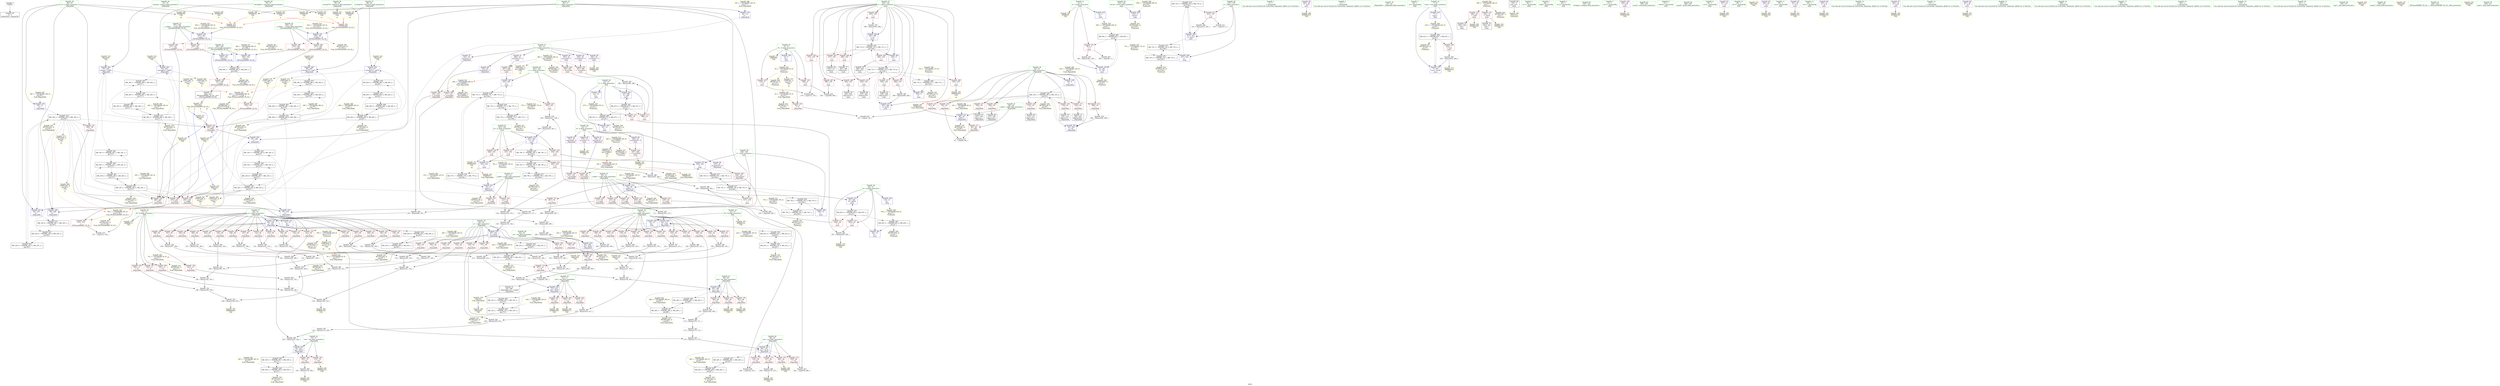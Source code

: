 digraph "SVFG" {
	label="SVFG";

	Node0x561fe5a50a00 [shape=record,color=grey,label="{NodeID: 0\nNullPtr}"];
	Node0x561fe5a50a00 -> Node0x561fe5a864b0[style=solid];
	Node0x561fe5ac9880 [shape=record,color=yellow,style=double,label="{NodeID: 526\nRETMU(10V_2)\npts\{51 \}\nFun[_Z4goodidd]}"];
	Node0x561fe5ab9e40 [shape=record,color=black,label="{NodeID: 443\nMR_16V_5 = PHI(MR_16V_6, MR_16V_4, )\npts\{57 \}\n}"];
	Node0x561fe5ab9e40 -> Node0x561fe5abad40[style=dashed];
	Node0x561fe5a998d0 [shape=record,color=grey,label="{NodeID: 360\n164 = Binary(162, 163, )\n}"];
	Node0x561fe5a998d0 -> Node0x561fe5a99a50[style=solid];
	Node0x561fe5a942b0 [shape=record,color=yellow,style=double,label="{NodeID: 277\nAPARM(9)\nCS[]}"];
	Node0x561fe5a87fb0 [shape=record,color=red,label="{NodeID: 194\n276\<--275\n\<--call76\n_Z4goodidd\n}"];
	Node0x561fe5a87fb0 -> Node0x561fe5a92d90[style=solid];
	Node0x561fe5a851a0 [shape=record,color=red,label="{NodeID: 111\n444\<--20\n\<--A\nmain\n}"];
	Node0x561fe5a851a0 -> Node0x561fe5a8e470[style=solid];
	Node0x561fe5a834a0 [shape=record,color=green,label="{NodeID: 28\n20\<--21\nA\<--A_field_insensitive\nGlob }"];
	Node0x561fe5a834a0 -> Node0x561fe5a851a0[style=solid];
	Node0x561fe5a834a0 -> Node0x561fe5a85270[style=solid];
	Node0x561fe5a834a0 -> Node0x561fe5a89d10[style=solid];
	Node0x561fe5a834a0 -> Node0x561fe5a935b0[style=solid];
	Node0x561fe5a834a0 -> Node0x561fe5a93f70[style=solid];
	Node0x561fe5acb130 [shape=record,color=yellow,style=double,label="{NodeID: 554\nRETMU(75V_2)\npts\{340 \}\nFun[main]}"];
	Node0x561fe5ac3280 [shape=record,color=black,label="{NodeID: 471\nMR_75V_2 = PHI(MR_75V_3, MR_75V_1, )\npts\{340 \}\n}"];
	Node0x561fe5ac3280 -> Node0x561fe5ab8540[style=dashed];
	Node0x561fe5ac3280 -> Node0x561fe5acb130[style=dashed];
	Node0x561fe5a8e2f0 [shape=record,color=grey,label="{NodeID: 388\n443 = Binary(441, 442, )\n}"];
	Node0x561fe5a8e2f0 -> Node0x561fe5a8e470[style=solid];
	Node0x561fe5a95970 [shape=record,color=yellow,style=double,label="{NodeID: 305\nAPARM(4)\nCS[]}"];
	Node0x561fe5a89670 [shape=record,color=red,label="{NodeID: 222\n427\<--426\n\<--arrayidx20\nmain\n}"];
	Node0x561fe5a89670 -> Node0x561fe5a95d80[style=solid];
	Node0x561fe5a8b120 [shape=record,color=red,label="{NodeID: 139\n147\<--60\n\<--p\n_Z4goodidd\n}"];
	Node0x561fe5a8b120 -> Node0x561fe5a9b9d0[style=solid];
	Node0x561fe5a85cd0 [shape=record,color=green,label="{NodeID: 56\n333\<--334\nretval\<--retval_field_insensitive\nmain\n}"];
	Node0x561fe5a85cd0 -> Node0x561fe5a93340[style=solid];
	Node0x561fe5ac7610 [shape=record,color=yellow,style=double,label="{NodeID: 499\n42V_1 = ENCHI(MR_42V_0)\npts\{83 \}\nFun[_Z4goodidd]}"];
	Node0x561fe5ac7610 -> Node0x561fe5a92f30[style=dashed];
	Node0x561fe5a5d630 [shape=record,color=black,label="{NodeID: 416\nMR_73V_5 = PHI(MR_73V_6, MR_73V_4, )\npts\{338 \}\n}"];
	Node0x561fe5a5d630 -> Node0x561fe5a88f20[style=dashed];
	Node0x561fe5a5d630 -> Node0x561fe5a93c30[style=dashed];
	Node0x561fe5a96d90 [shape=record,color=yellow,style=double,label="{NodeID: 333\nFPARM(303)\nFun[_ZSt3maxIdERKT_S2_S2_]}"];
	Node0x561fe5a96d90 -> Node0x561fe5a93000[style=solid];
	Node0x561fe5a92cc0 [shape=record,color=blue,label="{NodeID: 250\n80\<--273\nref.tmp74\<--call75\n_Z4goodidd\n}"];
	Node0x561fe5a92cc0 -> Node0x561fe5a87fb0[style=dashed];
	Node0x561fe5a92cc0 -> Node0x561fe5ac4b50[style=dashed];
	Node0x561fe5a92cc0 -> Node0x561fe5acc280[style=dashed];
	Node0x561fe5a8c7e0 [shape=record,color=red,label="{NodeID: 167\n152\<--64\n\<--r\n_Z4goodidd\n}"];
	Node0x561fe5a8c7e0 -> Node0x561fe5a8de70[style=solid];
	Node0x561fe5a87450 [shape=record,color=purple,label="{NodeID: 84\n227\<--16\narrayidx55\<--X\n_Z4goodidd\n}"];
	Node0x561fe5a87450 -> Node0x561fe5a8da90[style=solid];
	Node0x561fe5a75680 [shape=record,color=green,label="{NodeID: 1\n5\<--1\n\<--dummyObj\nCan only get source location for instruction, argument, global var or function.}"];
	Node0x561fe5ac9960 [shape=record,color=yellow,style=double,label="{NodeID: 527\nRETMU(12V_2)\npts\{53 \}\nFun[_Z4goodidd]}"];
	Node0x561fe5aba340 [shape=record,color=black,label="{NodeID: 444\nMR_34V_4 = PHI(MR_34V_2, MR_34V_3, )\npts\{75 \}\n}"];
	Node0x561fe5aba340 -> Node0x561fe5abb740[style=dashed];
	Node0x561fe5a99a50 [shape=record,color=grey,label="{NodeID: 361\n165 = Binary(161, 164, )\n}"];
	Node0x561fe5a99a50 -> Node0x561fe5a97f50[style=solid];
	Node0x561fe5a94380 [shape=record,color=yellow,style=double,label="{NodeID: 278\nAPARM(11)\nCS[]}"];
	Node0x561fe5a88080 [shape=record,color=red,label="{NodeID: 195\n325\<--305\n\<--retval\n_ZSt3maxIdERKT_S2_S2_\n}"];
	Node0x561fe5a88080 -> Node0x561fe5a86b60[style=solid];
	Node0x561fe5a85270 [shape=record,color=red,label="{NodeID: 112\n455\<--20\n\<--A\nmain\n}"];
	Node0x561fe5a85270 -> Node0x561fe5a99ed0[style=solid];
	Node0x561fe5a835a0 [shape=record,color=green,label="{NodeID: 29\n22\<--23\nL\<--L_field_insensitive\nGlob }"];
	Node0x561fe5a835a0 -> Node0x561fe5a85340[style=solid];
	Node0x561fe5a835a0 -> Node0x561fe5a85410[style=solid];
	Node0x561fe5a835a0 -> Node0x561fe5a91c50[style=solid];
	Node0x561fe5a835a0 -> Node0x561fe5a934e0[style=solid];
	Node0x561fe5a835a0 -> Node0x561fe5a93750[style=solid];
	Node0x561fe5acb210 [shape=record,color=yellow,style=double,label="{NodeID: 555\nRETMU(77V_2)\npts\{342 \}\nFun[main]}"];
	Node0x561fe5ac3750 [shape=record,color=black,label="{NodeID: 472\nMR_77V_2 = PHI(MR_77V_3, MR_77V_1, )\npts\{342 \}\n}"];
	Node0x561fe5ac3750 -> Node0x561fe5ab8a40[style=dashed];
	Node0x561fe5ac3750 -> Node0x561fe5acb210[style=dashed];
	Node0x561fe5a8e470 [shape=record,color=grey,label="{NodeID: 389\n445 = Binary(444, 443, )\n}"];
	Node0x561fe5a8e470 -> Node0x561fe5a93f70[style=solid];
	Node0x561fe5a95a40 [shape=record,color=yellow,style=double,label="{NodeID: 306\nAPARM(383)\nCS[]}"];
	Node0x561fe5a89740 [shape=record,color=red,label="{NodeID: 223\n441\<--440\n\<--arrayidx23\nmain\n}"];
	Node0x561fe5a89740 -> Node0x561fe5a8e2f0[style=solid];
	Node0x561fe5a8b1f0 [shape=record,color=red,label="{NodeID: 140\n148\<--60\n\<--p\n_Z4goodidd\n}"];
	Node0x561fe5a8b1f0 -> Node0x561fe5a9b9d0[style=solid];
	Node0x561fe5a85da0 [shape=record,color=green,label="{NodeID: 57\n335\<--336\ni\<--i_field_insensitive\nmain\n}"];
	Node0x561fe5a85da0 -> Node0x561fe5a88630[style=solid];
	Node0x561fe5a85da0 -> Node0x561fe5a88700[style=solid];
	Node0x561fe5a85da0 -> Node0x561fe5a887d0[style=solid];
	Node0x561fe5a85da0 -> Node0x561fe5a888a0[style=solid];
	Node0x561fe5a85da0 -> Node0x561fe5a88970[style=solid];
	Node0x561fe5a85da0 -> Node0x561fe5a88a40[style=solid];
	Node0x561fe5a85da0 -> Node0x561fe5a88b10[style=solid];
	Node0x561fe5a85da0 -> Node0x561fe5a88be0[style=solid];
	Node0x561fe5a85da0 -> Node0x561fe5a88cb0[style=solid];
	Node0x561fe5a85da0 -> Node0x561fe5a88d80[style=solid];
	Node0x561fe5a85da0 -> Node0x561fe5a88e50[style=solid];
	Node0x561fe5a85da0 -> Node0x561fe5a93680[style=solid];
	Node0x561fe5a85da0 -> Node0x561fe5a93820[style=solid];
	Node0x561fe5a85da0 -> Node0x561fe5a938f0[style=solid];
	Node0x561fe5a85da0 -> Node0x561fe5a94040[style=solid];
	Node0x561fe5ac76f0 [shape=record,color=yellow,style=double,label="{NodeID: 500\n44V_1 = ENCHI(MR_44V_0)\npts\{170000 \}\nFun[_Z4goodidd]}"];
	Node0x561fe5ac76f0 -> Node0x561fe5a8d820[style=dashed];
	Node0x561fe5ac76f0 -> Node0x561fe5a8d9c0[style=dashed];
	Node0x561fe5ac76f0 -> Node0x561fe5a8da90[style=dashed];
	Node0x561fe5ac76f0 -> Node0x561fe5aca760[style=dashed];
	Node0x561fe5a5db30 [shape=record,color=black,label="{NodeID: 417\nMR_75V_5 = PHI(MR_75V_6, MR_75V_4, )\npts\{340 \}\n}"];
	Node0x561fe5a5db30 -> Node0x561fe5a88ff0[style=dashed];
	Node0x561fe5a5db30 -> Node0x561fe5a93ea0[style=dashed];
	Node0x561fe5a5db30 -> Node0x561fe5ab8540[style=dashed];
	Node0x561fe5a5db30 -> Node0x561fe5ac5050[style=dashed];
	Node0x561fe5a96f10 [shape=record,color=yellow,style=double,label="{NodeID: 334\nFPARM(304)\nFun[_ZSt3maxIdERKT_S2_S2_]}"];
	Node0x561fe5a96f10 -> Node0x561fe5a930d0[style=solid];
	Node0x561fe5a92d90 [shape=record,color=blue,label="{NodeID: 251\n58\<--276\nb\<--\n_Z4goodidd\n}"];
	Node0x561fe5a92d90 -> Node0x561fe5ac4150[style=dashed];
	Node0x561fe5a8c8b0 [shape=record,color=red,label="{NodeID: 168\n171\<--64\n\<--r\n_Z4goodidd\n}"];
	Node0x561fe5a8c8b0 -> Node0x561fe5a97ad0[style=solid];
	Node0x561fe5a87520 [shape=record,color=purple,label="{NodeID: 85\n379\<--16\narrayidx\<--X\nmain\n}"];
	Node0x561fe5a87520 -> Node0x561fe5a95b10[style=solid];
	Node0x561fe5a75e70 [shape=record,color=green,label="{NodeID: 2\n12\<--1\n\<--dummyObj\nCan only get source location for instruction, argument, global var or function.}"];
	Node0x561fe5ac9a40 [shape=record,color=yellow,style=double,label="{NodeID: 528\nRETMU(14V_3)\npts\{55 \}\nFun[_Z4goodidd]}"];
	Node0x561fe5aba840 [shape=record,color=black,label="{NodeID: 445\nMR_36V_3 = PHI(MR_36V_4, MR_36V_2, )\npts\{77 \}\n}"];
	Node0x561fe5aba840 -> Node0x561fe5abbc40[style=dashed];
	Node0x561fe5a99bd0 [shape=record,color=grey,label="{NodeID: 362\n220 = Binary(218, 219, )\n}"];
	Node0x561fe5a99bd0 -> Node0x561fe5a9a350[style=solid];
	Node0x561fe5a94450 [shape=record,color=yellow,style=double,label="{NodeID: 279\nAPARM(14)\nCS[]}"];
	Node0x561fe5a88150 [shape=record,color=red,label="{NodeID: 196\n313\<--307\n\<--__a.addr\n_ZSt3maxIdERKT_S2_S2_\n}"];
	Node0x561fe5a88150 -> Node0x561fe5a88490[style=solid];
	Node0x561fe5a85340 [shape=record,color=red,label="{NodeID: 113\n389\<--22\n\<--L\nmain\n}"];
	Node0x561fe5a85340 -> Node0x561fe5a8f070[style=solid];
	Node0x561fe5a836a0 [shape=record,color=green,label="{NodeID: 30\n42\<--43\n_Z4goodidd\<--_Z4goodidd_field_insensitive\n}"];
	Node0x561fe5acb2f0 [shape=record,color=yellow,style=double,label="{NodeID: 556\nRETMU(79V_2)\npts\{344 \}\nFun[main]}"];
	Node0x561fe5ac3c50 [shape=record,color=black,label="{NodeID: 473\nMR_79V_2 = PHI(MR_79V_3, MR_79V_1, )\npts\{344 \}\n}"];
	Node0x561fe5ac3c50 -> Node0x561fe5ab8f40[style=dashed];
	Node0x561fe5ac3c50 -> Node0x561fe5acb2f0[style=dashed];
	Node0x561fe5a8e5f0 [shape=record,color=grey,label="{NodeID: 390\n251 = Binary(174, 250, )\n}"];
	Node0x561fe5a8e5f0 -> Node0x561fe5a94930[style=solid];
	Node0x561fe5a95b10 [shape=record,color=yellow,style=double,label="{NodeID: 307\nAPARM(379)\nCS[]}"];
	Node0x561fe5a89810 [shape=record,color=blue,label="{NodeID: 224\n4\<--5\nT\<--\nGlob }"];
	Node0x561fe5a89810 -> Node0x561fe5ac79c0[style=dashed];
	Node0x561fe5a8b2c0 [shape=record,color=red,label="{NodeID: 141\n159\<--60\n\<--p\n_Z4goodidd\n}"];
	Node0x561fe5a8b2c0 -> Node0x561fe5a9add0[style=solid];
	Node0x561fe5a85e70 [shape=record,color=green,label="{NodeID: 58\n337\<--338\nj\<--j_field_insensitive\nmain\n}"];
	Node0x561fe5a85e70 -> Node0x561fe5a88f20[style=solid];
	Node0x561fe5a85e70 -> Node0x561fe5a93b60[style=solid];
	Node0x561fe5a85e70 -> Node0x561fe5a93c30[style=solid];
	Node0x561fe5ac77d0 [shape=record,color=yellow,style=double,label="{NodeID: 501\n46V_1 = ENCHI(MR_46V_0)\npts\{190000 \}\nFun[_Z4goodidd]}"];
	Node0x561fe5ac77d0 -> Node0x561fe5a8d750[style=dashed];
	Node0x561fe5ac77d0 -> Node0x561fe5a8d8f0[style=dashed];
	Node0x561fe5ac77d0 -> Node0x561fe5aca840[style=dashed];
	Node0x561fe5ab1d40 [shape=record,color=black,label="{NodeID: 418\nMR_77V_5 = PHI(MR_77V_7, MR_77V_4, )\npts\{342 \}\n}"];
	Node0x561fe5ab1d40 -> Node0x561fe5a890c0[style=dashed];
	Node0x561fe5ab1d40 -> Node0x561fe5a93dd0[style=dashed];
	Node0x561fe5ab1d40 -> Node0x561fe5ab8a40[style=dashed];
	Node0x561fe5ab1d40 -> Node0x561fe5ac5550[style=dashed];
	Node0x561fe5a97090 [shape=record,color=yellow,style=double,label="{NodeID: 335\nFRet(44)\nFun[_Z4goodidd]|{<s0>16}}"];
	Node0x561fe5a97090:s0 -> Node0x561fe5a968e0[style=solid,color=blue];
	Node0x561fe5a92e60 [shape=record,color=blue,label="{NodeID: 252\n54\<--283\nj\<--inc\n_Z4goodidd\n}"];
	Node0x561fe5a92e60 -> Node0x561fe5ab2b40[style=dashed];
	Node0x561fe5a8c980 [shape=record,color=red,label="{NodeID: 169\n180\<--64\n\<--r\n_Z4goodidd\n}"];
	Node0x561fe5a8c980 -> Node0x561fe5a98850[style=solid];
	Node0x561fe5a875f0 [shape=record,color=purple,label="{NodeID: 86\n426\<--16\narrayidx20\<--X\nmain\n}"];
	Node0x561fe5a875f0 -> Node0x561fe5a89670[style=solid];
	Node0x561fe5a4fc80 [shape=record,color=green,label="{NodeID: 3\n24\<--1\n.str\<--dummyObj\nGlob }"];
	Node0x561fe5ac9b20 [shape=record,color=yellow,style=double,label="{NodeID: 529\nRETMU(16V_3)\npts\{57 \}\nFun[_Z4goodidd]}"];
	Node0x561fe5abad40 [shape=record,color=black,label="{NodeID: 446\nMR_16V_7 = PHI(MR_16V_3, MR_16V_5, )\npts\{57 \}\n}"];
	Node0x561fe5abad40 -> Node0x561fe5abcb40[style=dashed];
	Node0x561fe5a99d50 [shape=record,color=grey,label="{NodeID: 363\n218 = Binary(216, 217, )\n}"];
	Node0x561fe5a99d50 -> Node0x561fe5a99bd0[style=solid];
	Node0x561fe5a94520 [shape=record,color=yellow,style=double,label="{NodeID: 280\nAPARM(236)\nCS[]}"];
	Node0x561fe5a88220 [shape=record,color=red,label="{NodeID: 197\n322\<--307\n\<--__a.addr\n_ZSt3maxIdERKT_S2_S2_\n}"];
	Node0x561fe5a88220 -> Node0x561fe5a93270[style=solid];
	Node0x561fe5a85410 [shape=record,color=red,label="{NodeID: 114\n456\<--22\n\<--L\nmain\n}"];
	Node0x561fe5a85410 -> Node0x561fe5a99ed0[style=solid];
	Node0x561fe5a837a0 [shape=record,color=green,label="{NodeID: 31\n48\<--49\ni.addr\<--i.addr_field_insensitive\n_Z4goodidd\n}"];
	Node0x561fe5a837a0 -> Node0x561fe5a89f40[style=solid];
	Node0x561fe5a837a0 -> Node0x561fe5a91d50[style=solid];
	Node0x561fe5acb3d0 [shape=record,color=yellow,style=double,label="{NodeID: 557\nRETMU(44V_1)\npts\{170000 \}\nFun[main]}"];
	Node0x561fe5ac4150 [shape=record,color=black,label="{NodeID: 474\nMR_18V_6 = PHI(MR_18V_7, MR_18V_5, )\npts\{59 \}\n}"];
	Node0x561fe5ac4150 -> Node0x561fe5abb240[style=dashed];
	Node0x561fe5a8e770 [shape=record,color=grey,label="{NodeID: 391\n111 = Binary(109, 110, )\n}"];
	Node0x561fe5a8e770 -> Node0x561fe5a92300[style=solid];
	Node0x561fe5a95be0 [shape=record,color=yellow,style=double,label="{NodeID: 308\nAPARM(382)\nCS[]}"];
	Node0x561fe5a89910 [shape=record,color=blue,label="{NodeID: 225\n7\<--5\nCase\<--\nGlob }"];
	Node0x561fe5a89910 -> Node0x561fe5ac7aa0[style=dashed];
	Node0x561fe5a8b390 [shape=record,color=red,label="{NodeID: 142\n160\<--60\n\<--p\n_Z4goodidd\n}"];
	Node0x561fe5a8b390 -> Node0x561fe5a9add0[style=solid];
	Node0x561fe5a85f40 [shape=record,color=green,label="{NodeID: 59\n339\<--340\nl\<--l_field_insensitive\nmain\n}"];
	Node0x561fe5a85f40 -> Node0x561fe5a88ff0[style=solid];
	Node0x561fe5a85f40 -> Node0x561fe5a939c0[style=solid];
	Node0x561fe5a85f40 -> Node0x561fe5a93ea0[style=solid];
	Node0x561fe5ac78b0 [shape=record,color=yellow,style=double,label="{NodeID: 502\n58V_1 = ENCHI(MR_58V_0)\npts\{1 \}\nFun[main]}"];
	Node0x561fe5ac78b0 -> Node0x561fe5a854e0[style=dashed];
	Node0x561fe5ac78b0 -> Node0x561fe5a89e70[style=dashed];
	Node0x561fe5ac78b0 -> Node0x561fe5aca920[style=dashed];
	Node0x561fe5ab2a50 [shape=record,color=black,label="{NodeID: 419\nMR_79V_4 = PHI(MR_79V_5, MR_79V_3, )\npts\{344 \}\n}"];
	Node0x561fe5ab2a50 -> Node0x561fe5a89400[style=dashed];
	Node0x561fe5ab2a50 -> Node0x561fe5a93d00[style=dashed];
	Node0x561fe5ab2a50 -> Node0x561fe5ab8f40[style=dashed];
	Node0x561fe5a97560 [shape=record,color=yellow,style=double,label="{NodeID: 336\nFRet(332)\nFun[main]}"];
	Node0x561fe5a92f30 [shape=record,color=blue,label="{NodeID: 253\n82\<--292\nret\<--div82\n_Z4goodidd\n}"];
	Node0x561fe5a92f30 -> Node0x561fe5a8d680[style=dashed];
	Node0x561fe5a92f30 -> Node0x561fe5aca680[style=dashed];
	Node0x561fe5a8ca50 [shape=record,color=red,label="{NodeID: 170\n200\<--64\n\<--r\n_Z4goodidd\n}"];
	Node0x561fe5a8ca50 -> Node0x561fe5a995d0[style=solid];
	Node0x561fe5a876c0 [shape=record,color=purple,label="{NodeID: 87\n102\<--18\narrayidx\<--Y\n_Z4goodidd\n}"];
	Node0x561fe5a876c0 -> Node0x561fe5a8d750[style=solid];
	Node0x561fe5a4fe90 [shape=record,color=green,label="{NodeID: 4\n26\<--1\n.str.1\<--dummyObj\nGlob }"];
	Node0x561fe5ac9c00 [shape=record,color=yellow,style=double,label="{NodeID: 530\nRETMU(18V_3)\npts\{59 \}\nFun[_Z4goodidd]}"];
	Node0x561fe5abb240 [shape=record,color=black,label="{NodeID: 447\nMR_18V_4 = PHI(MR_18V_6, MR_18V_3, )\npts\{59 \}\n}"];
	Node0x561fe5abb240 -> Node0x561fe5abd040[style=dashed];
	Node0x561fe5a99ed0 [shape=record,color=grey,label="{NodeID: 364\n457 = Binary(455, 456, )\n}"];
	Node0x561fe5a99ed0 -> Node0x561fe5a960c0[style=solid];
	Node0x561fe5a945f0 [shape=record,color=yellow,style=double,label="{NodeID: 281\nAPARM(238)\nCS[]}"];
	Node0x561fe5a882f0 [shape=record,color=red,label="{NodeID: 198\n315\<--309\n\<--__b.addr\n_ZSt3maxIdERKT_S2_S2_\n}"];
	Node0x561fe5a882f0 -> Node0x561fe5a88560[style=solid];
	Node0x561fe5a854e0 [shape=record,color=red,label="{NodeID: 115\n346\<--28\n\<--stdin\nmain\n}"];
	Node0x561fe5a854e0 -> Node0x561fe5a86c30[style=solid];
	Node0x561fe5a854e0 -> Node0x561fe5a95560[style=solid];
	Node0x561fe5a83870 [shape=record,color=green,label="{NodeID: 32\n50\<--51\nx.addr\<--x.addr_field_insensitive\n_Z4goodidd\n}"];
	Node0x561fe5a83870 -> Node0x561fe5a8a010[style=solid];
	Node0x561fe5a83870 -> Node0x561fe5a8a0e0[style=solid];
	Node0x561fe5a83870 -> Node0x561fe5a8a1b0[style=solid];
	Node0x561fe5a83870 -> Node0x561fe5a8a280[style=solid];
	Node0x561fe5a83870 -> Node0x561fe5a8a350[style=solid];
	Node0x561fe5a83870 -> Node0x561fe5a91e20[style=solid];
	Node0x561fe5acb4b0 [shape=record,color=yellow,style=double,label="{NodeID: 558\nRETMU(46V_1)\npts\{190000 \}\nFun[main]}"];
	Node0x561fe5ac4650 [shape=record,color=black,label="{NodeID: 475\nMR_38V_5 = PHI(MR_38V_2, MR_38V_4, )\npts\{79 \}\n}"];
	Node0x561fe5ac4650 -> Node0x561fe5abc140[style=dashed];
	Node0x561fe5a8e8f0 [shape=record,color=grey,label="{NodeID: 392\n118 = Binary(113, 117, )\n}"];
	Node0x561fe5a8e8f0 -> Node0x561fe5a8f670[style=solid];
	Node0x561fe5a95cb0 [shape=record,color=yellow,style=double,label="{NodeID: 309\nAPARM(423)\nCS[]|{<s0>16}}"];
	Node0x561fe5a95cb0:s0 -> Node0x561fe5a96a30[style=solid,color=red];
	Node0x561fe5a89a10 [shape=record,color=blue,label="{NodeID: 226\n9\<--5\nN\<--\nGlob }"];
	Node0x561fe5a89a10 -> Node0x561fe5ac7b80[style=dashed];
	Node0x561fe5a8b460 [shape=record,color=red,label="{NodeID: 143\n175\<--60\n\<--p\n_Z4goodidd\n}"];
	Node0x561fe5a8b460 -> Node0x561fe5a98e50[style=solid];
	Node0x561fe5a86010 [shape=record,color=green,label="{NodeID: 60\n341\<--342\nr\<--r_field_insensitive\nmain\n}"];
	Node0x561fe5a86010 -> Node0x561fe5a890c0[style=solid];
	Node0x561fe5a86010 -> Node0x561fe5a93a90[style=solid];
	Node0x561fe5a86010 -> Node0x561fe5a93dd0[style=solid];
	Node0x561fe5ac79c0 [shape=record,color=yellow,style=double,label="{NodeID: 503\n60V_1 = ENCHI(MR_60V_0)\npts\{6 \}\nFun[main]}"];
	Node0x561fe5ac79c0 -> Node0x561fe5ac0c40[style=dashed];
	Node0x561fe5ab2b40 [shape=record,color=black,label="{NodeID: 420\nMR_14V_3 = PHI(MR_14V_4, MR_14V_2, )\npts\{55 \}\n}"];
	Node0x561fe5ab2b40 -> Node0x561fe5a8a5c0[style=dashed];
	Node0x561fe5ab2b40 -> Node0x561fe5a8a690[style=dashed];
	Node0x561fe5ab2b40 -> Node0x561fe5a8a760[style=dashed];
	Node0x561fe5ab2b40 -> Node0x561fe5a8a830[style=dashed];
	Node0x561fe5ab2b40 -> Node0x561fe5a8a900[style=dashed];
	Node0x561fe5ab2b40 -> Node0x561fe5a8a9d0[style=dashed];
	Node0x561fe5ab2b40 -> Node0x561fe5a8aaa0[style=dashed];
	Node0x561fe5ab2b40 -> Node0x561fe5a8ab70[style=dashed];
	Node0x561fe5ab2b40 -> Node0x561fe5a92e60[style=dashed];
	Node0x561fe5ab2b40 -> Node0x561fe5ac9a40[style=dashed];
	Node0x561fe5a97650 [shape=record,color=yellow,style=double,label="{NodeID: 337\nFRet(302)\nFun[_ZSt3maxIdERKT_S2_S2_]|{<s0>4|<s1>6|<s2>8|<s3>10}}"];
	Node0x561fe5a97650:s0 -> Node0x561fe5a962b0[style=solid,color=blue];
	Node0x561fe5a97650:s1 -> Node0x561fe5a963d0[style=solid,color=blue];
	Node0x561fe5a97650:s2 -> Node0x561fe5a964f0[style=solid,color=blue];
	Node0x561fe5a97650:s3 -> Node0x561fe5a96730[style=solid,color=blue];
	Node0x561fe5a93000 [shape=record,color=blue,label="{NodeID: 254\n307\<--303\n__a.addr\<--__a\n_ZSt3maxIdERKT_S2_S2_\n}"];
	Node0x561fe5a93000 -> Node0x561fe5a88150[style=dashed];
	Node0x561fe5a93000 -> Node0x561fe5a88220[style=dashed];
	Node0x561fe5a93000 -> Node0x561fe5acb780[style=dashed];
	Node0x561fe5a8cb20 [shape=record,color=red,label="{NodeID: 171\n202\<--64\n\<--r\n_Z4goodidd\n}"];
	Node0x561fe5a8cb20 -> Node0x561fe5a9b3d0[style=solid];
	Node0x561fe5a87790 [shape=record,color=purple,label="{NodeID: 88\n116\<--18\narrayidx6\<--Y\n_Z4goodidd\n}"];
	Node0x561fe5a87790 -> Node0x561fe5a8d8f0[style=solid];
	Node0x561fe5a4fd70 [shape=record,color=green,label="{NodeID: 5\n28\<--1\nstdin\<--dummyObj\nGlob }"];
	Node0x561fe5ac9ce0 [shape=record,color=yellow,style=double,label="{NodeID: 531\nRETMU(20V_2)\npts\{61 \}\nFun[_Z4goodidd]}"];
	Node0x561fe5abb740 [shape=record,color=black,label="{NodeID: 448\nMR_34V_5 = PHI(MR_34V_2, MR_34V_4, )\npts\{75 \}\n}"];
	Node0x561fe5abb740 -> Node0x561fe5abf840[style=dashed];
	Node0x561fe5a9a050 [shape=record,color=grey,label="{NodeID: 365\n453 = Binary(452, 284, )\n}"];
	Node0x561fe5a9a050 -> Node0x561fe5a94110[style=solid];
	Node0x561fe5a9a050 -> Node0x561fe5a95ff0[style=solid];
	Node0x561fe5a946c0 [shape=record,color=yellow,style=double,label="{NodeID: 282\nAPARM(56)\nCS[]|{<s0>4}}"];
	Node0x561fe5a946c0:s0 -> Node0x561fe5a96d90[style=solid,color=red];
	Node0x561fe5a883c0 [shape=record,color=red,label="{NodeID: 199\n319\<--309\n\<--__b.addr\n_ZSt3maxIdERKT_S2_S2_\n}"];
	Node0x561fe5a883c0 -> Node0x561fe5a931a0[style=solid];
	Node0x561fe5a89e70 [shape=record,color=red,label="{NodeID: 116\n352\<--33\n\<--stdout\nmain\n}"];
	Node0x561fe5a89e70 -> Node0x561fe5a86d00[style=solid];
	Node0x561fe5a89e70 -> Node0x561fe5a957d0[style=solid];
	Node0x561fe5a83940 [shape=record,color=green,label="{NodeID: 33\n52\<--53\ny.addr\<--y.addr_field_insensitive\n_Z4goodidd\n}"];
	Node0x561fe5a83940 -> Node0x561fe5a8a420[style=solid];
	Node0x561fe5a83940 -> Node0x561fe5a8a4f0[style=solid];
	Node0x561fe5a83940 -> Node0x561fe5a91ef0[style=solid];
	Node0x561fe5acb590 [shape=record,color=yellow,style=double,label="{NodeID: 559\nRETMU(83V_1)\npts\{13 15 \}\nFun[main]}"];
	Node0x561fe5ac4b50 [shape=record,color=black,label="{NodeID: 476\nMR_40V_4 = PHI(MR_40V_5, MR_40V_2, )\npts\{81 \}\n}"];
	Node0x561fe5ac4b50 -> Node0x561fe5abc640[style=dashed];
	Node0x561fe5a8ea70 [shape=record,color=grey,label="{NodeID: 393\n131 = Binary(128, 130, )\n}"];
	Node0x561fe5a8ea70 -> Node0x561fe5a9ac50[style=solid];
	Node0x561fe5a95d80 [shape=record,color=yellow,style=double,label="{NodeID: 310\nAPARM(427)\nCS[]|{<s0>16}}"];
	Node0x561fe5a95d80:s0 -> Node0x561fe5a96b20[style=solid,color=red];
	Node0x561fe5a89b10 [shape=record,color=blue,label="{NodeID: 227\n11\<--12\nR\<--\nGlob }"];
	Node0x561fe5a89b10 -> Node0x561fe5ac8550[style=dashed];
	Node0x561fe5a8b530 [shape=record,color=red,label="{NodeID: 144\n182\<--60\n\<--p\n_Z4goodidd\n}"];
	Node0x561fe5a8b530 -> Node0x561fe5a980d0[style=solid];
	Node0x561fe5a860e0 [shape=record,color=green,label="{NodeID: 61\n343\<--344\nm\<--m_field_insensitive\nmain\n}"];
	Node0x561fe5a860e0 -> Node0x561fe5a89190[style=solid];
	Node0x561fe5a860e0 -> Node0x561fe5a89260[style=solid];
	Node0x561fe5a860e0 -> Node0x561fe5a89330[style=solid];
	Node0x561fe5a860e0 -> Node0x561fe5a89400[style=solid];
	Node0x561fe5a860e0 -> Node0x561fe5a93d00[style=solid];
	Node0x561fe5ac7aa0 [shape=record,color=yellow,style=double,label="{NodeID: 504\n62V_1 = ENCHI(MR_62V_0)\npts\{8 \}\nFun[main]}"];
	Node0x561fe5ac7aa0 -> Node0x561fe5ac1140[style=dashed];
	Node0x561fe5ab3040 [shape=record,color=black,label="{NodeID: 421\nMR_16V_3 = PHI(MR_16V_8, MR_16V_2, )\npts\{57 \}\n}"];
	Node0x561fe5ab3040 -> Node0x561fe5a8ac40[style=dashed];
	Node0x561fe5ab3040 -> Node0x561fe5a8db60[style=dashed];
	Node0x561fe5ab3040 -> Node0x561fe5a87e10[style=dashed];
	Node0x561fe5ab3040 -> Node0x561fe5a87ee0[style=dashed];
	Node0x561fe5ab3040 -> Node0x561fe5a87fb0[style=dashed];
	Node0x561fe5ab3040 -> Node0x561fe5a928b0[style=dashed];
	Node0x561fe5ab3040 -> Node0x561fe5a92a50[style=dashed];
	Node0x561fe5ab3040 -> Node0x561fe5abad40[style=dashed];
	Node0x561fe5ab3040 -> Node0x561fe5abcb40[style=dashed];
	Node0x561fe5ab3040 -> Node0x561fe5ac9b20[style=dashed];
	Node0x561fe5ab3040 -> Node0x561fe5acbb00[style=dashed];
	Node0x561fe5ab3040 -> Node0x561fe5acbcf0[style=dashed];
	Node0x561fe5a977d0 [shape=record,color=grey,label="{NodeID: 338\n199 = Binary(197, 198, )\n}"];
	Node0x561fe5a977d0 -> Node0x561fe5a995d0[style=solid];
	Node0x561fe5a930d0 [shape=record,color=blue,label="{NodeID: 255\n309\<--304\n__b.addr\<--__b\n_ZSt3maxIdERKT_S2_S2_\n}"];
	Node0x561fe5a930d0 -> Node0x561fe5a882f0[style=dashed];
	Node0x561fe5a930d0 -> Node0x561fe5a883c0[style=dashed];
	Node0x561fe5a930d0 -> Node0x561fe5acb860[style=dashed];
	Node0x561fe5a8cbf0 [shape=record,color=red,label="{NodeID: 172\n219\<--64\n\<--r\n_Z4goodidd\n}"];
	Node0x561fe5a8cbf0 -> Node0x561fe5a99bd0[style=solid];
	Node0x561fe5a87860 [shape=record,color=purple,label="{NodeID: 89\n382\<--18\narrayidx5\<--Y\nmain\n}"];
	Node0x561fe5a87860 -> Node0x561fe5a95be0[style=solid];
	Node0x561fe5a82110 [shape=record,color=green,label="{NodeID: 6\n29\<--1\n.str.2\<--dummyObj\nGlob }"];
	Node0x561fe5ac9dc0 [shape=record,color=yellow,style=double,label="{NodeID: 532\nRETMU(22V_2)\npts\{63 \}\nFun[_Z4goodidd]}"];
	Node0x561fe5abbc40 [shape=record,color=black,label="{NodeID: 449\nMR_36V_5 = PHI(MR_36V_2, MR_36V_3, )\npts\{77 \}\n}"];
	Node0x561fe5abbc40 -> Node0x561fe5abfd40[style=dashed];
	Node0x561fe5a9a1d0 [shape=record,color=grey,label="{NodeID: 366\n223 = Binary(221, 222, )\n}"];
	Node0x561fe5a9a1d0 -> Node0x561fe5a92710[style=solid];
	Node0x561fe5a94790 [shape=record,color=yellow,style=double,label="{NodeID: 283\nAPARM(74)\nCS[]|{<s0>4}}"];
	Node0x561fe5a94790:s0 -> Node0x561fe5a96f10[style=solid,color=red];
	Node0x561fe5a88490 [shape=record,color=red,label="{NodeID: 200\n314\<--313\n\<--\n_ZSt3maxIdERKT_S2_S2_\n}"];
	Node0x561fe5a88490 -> Node0x561fe5aa0b60[style=solid];
	Node0x561fe5a89f40 [shape=record,color=red,label="{NodeID: 117\n96\<--48\n\<--i.addr\n_Z4goodidd\n}"];
	Node0x561fe5a89f40 -> Node0x561fe5aa0860[style=solid];
	Node0x561fe5a83a10 [shape=record,color=green,label="{NodeID: 34\n54\<--55\nj\<--j_field_insensitive\n_Z4goodidd\n}"];
	Node0x561fe5a83a10 -> Node0x561fe5a8a5c0[style=solid];
	Node0x561fe5a83a10 -> Node0x561fe5a8a690[style=solid];
	Node0x561fe5a83a10 -> Node0x561fe5a8a760[style=solid];
	Node0x561fe5a83a10 -> Node0x561fe5a8a830[style=solid];
	Node0x561fe5a83a10 -> Node0x561fe5a8a900[style=solid];
	Node0x561fe5a83a10 -> Node0x561fe5a8a9d0[style=solid];
	Node0x561fe5a83a10 -> Node0x561fe5a8aaa0[style=solid];
	Node0x561fe5a83a10 -> Node0x561fe5a8ab70[style=solid];
	Node0x561fe5a83a10 -> Node0x561fe5a92160[style=solid];
	Node0x561fe5a83a10 -> Node0x561fe5a92e60[style=solid];
	Node0x561fe5acb670 [shape=record,color=yellow,style=double,label="{NodeID: 560\nRETMU(48V_3)\npts\{306 \}\nFun[_ZSt3maxIdERKT_S2_S2_]}"];
	Node0x561fe5ac5050 [shape=record,color=black,label="{NodeID: 477\nMR_75V_6 = PHI(MR_75V_7, MR_75V_5, )\npts\{340 \}\n}"];
	Node0x561fe5ac5050 -> Node0x561fe5a5db30[style=dashed];
	Node0x561fe5a8ebf0 [shape=record,color=grey,label="{NodeID: 394\n104 = Binary(99, 103, )\n}"];
	Node0x561fe5a8ebf0 -> Node0x561fe5a92230[style=solid];
	Node0x561fe5a95e50 [shape=record,color=yellow,style=double,label="{NodeID: 311\nAPARM(428)\nCS[]|{<s0>16}}"];
	Node0x561fe5a95e50:s0 -> Node0x561fe5a96c10[style=solid,color=red];
	Node0x561fe5a89c10 [shape=record,color=blue,label="{NodeID: 228\n14\<--12\nH\<--\nGlob }"];
	Node0x561fe5a89c10 -> Node0x561fe5ac8550[style=dashed];
	Node0x561fe5a8b600 [shape=record,color=red,label="{NodeID: 145\n183\<--60\n\<--p\n_Z4goodidd\n}"];
	Node0x561fe5a8b600 -> Node0x561fe5a980d0[style=solid];
	Node0x561fe5a861b0 [shape=record,color=green,label="{NodeID: 62\n350\<--351\nfreopen\<--freopen_field_insensitive\n}"];
	Node0x561fe5ac7b80 [shape=record,color=yellow,style=double,label="{NodeID: 505\n2V_1 = ENCHI(MR_2V_0)\npts\{10 \}\nFun[main]}"];
	Node0x561fe5ac7b80 -> Node0x561fe5a84bf0[style=dashed];
	Node0x561fe5ac7b80 -> Node0x561fe5a84cc0[style=dashed];
	Node0x561fe5ac7b80 -> Node0x561fe5acabf0[style=dashed];
	Node0x561fe5ac7b80 -> Node0x561fe5acc360[style=dashed];
	Node0x561fe5ab3540 [shape=record,color=black,label="{NodeID: 422\nMR_18V_3 = PHI(MR_18V_8, MR_18V_2, )\npts\{59 \}\n}"];
	Node0x561fe5ab3540 -> Node0x561fe5a8ad10[style=dashed];
	Node0x561fe5ab3540 -> Node0x561fe5a8db60[style=dashed];
	Node0x561fe5ab3540 -> Node0x561fe5a87e10[style=dashed];
	Node0x561fe5ab3540 -> Node0x561fe5a87ee0[style=dashed];
	Node0x561fe5ab3540 -> Node0x561fe5a87fb0[style=dashed];
	Node0x561fe5ab3540 -> Node0x561fe5a92bf0[style=dashed];
	Node0x561fe5ab3540 -> Node0x561fe5a92d90[style=dashed];
	Node0x561fe5ab3540 -> Node0x561fe5abb240[style=dashed];
	Node0x561fe5ab3540 -> Node0x561fe5abd040[style=dashed];
	Node0x561fe5ab3540 -> Node0x561fe5ac9c00[style=dashed];
	Node0x561fe5ab3540 -> Node0x561fe5acbee0[style=dashed];
	Node0x561fe5ab3540 -> Node0x561fe5acc120[style=dashed];
	Node0x561fe5a97950 [shape=record,color=grey,label="{NodeID: 339\n170 = Binary(168, 169, )\n}"];
	Node0x561fe5a97950 -> Node0x561fe5a97ad0[style=solid];
	Node0x561fe5a931a0 [shape=record,color=blue,label="{NodeID: 256\n305\<--319\nretval\<--\n_ZSt3maxIdERKT_S2_S2_\n}"];
	Node0x561fe5a931a0 -> Node0x561fe5ab7140[style=dashed];
	Node0x561fe5a8ccc0 [shape=record,color=red,label="{NodeID: 173\n232\<--66\n\<--vxa\n_Z4goodidd\n}"];
	Node0x561fe5a8ccc0 -> Node0x561fe5aa0260[style=solid];
	Node0x561fe5a87930 [shape=record,color=purple,label="{NodeID: 90\n387\<--18\narrayidx8\<--Y\nmain\n}"];
	Node0x561fe5a87930 -> Node0x561fe5a894d0[style=solid];
	Node0x561fe5a821a0 [shape=record,color=green,label="{NodeID: 7\n31\<--1\n.str.3\<--dummyObj\nGlob }"];
	Node0x561fe5ac9ea0 [shape=record,color=yellow,style=double,label="{NodeID: 533\nRETMU(24V_2)\npts\{65 \}\nFun[_Z4goodidd]}"];
	Node0x561fe5abc140 [shape=record,color=black,label="{NodeID: 450\nMR_38V_3 = PHI(MR_38V_5, MR_38V_2, )\npts\{79 \}\n}"];
	Node0x561fe5abc140 -> Node0x561fe5ac0240[style=dashed];
	Node0x561fe5a9a350 [shape=record,color=grey,label="{NodeID: 367\n221 = Binary(174, 220, )\n}"];
	Node0x561fe5a9a350 -> Node0x561fe5a9a1d0[style=solid];
	Node0x561fe5a94860 [shape=record,color=yellow,style=double,label="{NodeID: 284\nAPARM(249)\nCS[]}"];
	Node0x561fe5a88560 [shape=record,color=red,label="{NodeID: 201\n316\<--315\n\<--\n_ZSt3maxIdERKT_S2_S2_\n}"];
	Node0x561fe5a88560 -> Node0x561fe5aa0b60[style=solid];
	Node0x561fe5a8a010 [shape=record,color=red,label="{NodeID: 118\n110\<--50\n\<--x.addr\n_Z4goodidd\n}"];
	Node0x561fe5a8a010 -> Node0x561fe5a8e770[style=solid];
	Node0x561fe5a83ae0 [shape=record,color=green,label="{NodeID: 35\n56\<--57\na\<--a_field_insensitive\n_Z4goodidd\n}"];
	Node0x561fe5a83ae0 -> Node0x561fe5a8ac40[style=solid];
	Node0x561fe5a83ae0 -> Node0x561fe5a91fc0[style=solid];
	Node0x561fe5a83ae0 -> Node0x561fe5a928b0[style=solid];
	Node0x561fe5a83ae0 -> Node0x561fe5a92a50[style=solid];
	Node0x561fe5a83ae0 -> Node0x561fe5a946c0[style=solid];
	Node0x561fe5a83ae0 -> Node0x561fe5a94a00[style=solid];
	Node0x561fe5acb780 [shape=record,color=yellow,style=double,label="{NodeID: 561\nRETMU(50V_2)\npts\{308 \}\nFun[_ZSt3maxIdERKT_S2_S2_]}"];
	Node0x561fe5ac5550 [shape=record,color=black,label="{NodeID: 478\nMR_77V_7 = PHI(MR_77V_5, MR_77V_6, )\npts\{342 \}\n}"];
	Node0x561fe5ac5550 -> Node0x561fe5ab1d40[style=dashed];
	Node0x561fe5a8ed70 [shape=record,color=grey,label="{NodeID: 395\n134 = Binary(132, 133, )\n}"];
	Node0x561fe5a8ed70 -> Node0x561fe5a8f1f0[style=solid];
	Node0x561fe5a95f20 [shape=record,color=yellow,style=double,label="{NodeID: 312\nAPARM(458)\nCS[]}"];
	Node0x561fe5a89d10 [shape=record,color=blue,label="{NodeID: 229\n20\<--12\nA\<--\nGlob }"];
	Node0x561fe5a89d10 -> Node0x561fe5ac7c60[style=dashed];
	Node0x561fe5a8b6d0 [shape=record,color=red,label="{NodeID: 146\n185\<--60\n\<--p\n_Z4goodidd\n}"];
	Node0x561fe5a8b6d0 -> Node0x561fe5a9b250[style=solid];
	Node0x561fe5a862b0 [shape=record,color=green,label="{NodeID: 63\n358\<--359\nscanf\<--scanf_field_insensitive\n}"];
	Node0x561fe5ac7c60 [shape=record,color=yellow,style=double,label="{NodeID: 506\n65V_1 = ENCHI(MR_65V_0)\npts\{21 \}\nFun[main]}"];
	Node0x561fe5ac7c60 -> Node0x561fe5ab2240[style=dashed];
	Node0x561fe5ab3a40 [shape=record,color=black,label="{NodeID: 423\nMR_20V_2 = PHI(MR_20V_4, MR_20V_1, )\npts\{61 \}\n}"];
	Node0x561fe5ab3a40 -> Node0x561fe5a92230[style=dashed];
	Node0x561fe5ab3a40 -> Node0x561fe5abd540[style=dashed];
	Node0x561fe5ab3a40 -> Node0x561fe5ac9ce0[style=dashed];
	Node0x561fe5a97ad0 [shape=record,color=grey,label="{NodeID: 340\n172 = Binary(170, 171, )\n}"];
	Node0x561fe5a97ad0 -> Node0x561fe5a97c50[style=solid];
	Node0x561fe5a93270 [shape=record,color=blue,label="{NodeID: 257\n305\<--322\nretval\<--\n_ZSt3maxIdERKT_S2_S2_\n}"];
	Node0x561fe5a93270 -> Node0x561fe5ab7140[style=dashed];
	Node0x561fe5a8cd90 [shape=record,color=red,label="{NodeID: 174\n237\<--66\n\<--vxa\n_Z4goodidd\n}"];
	Node0x561fe5a8cd90 -> Node0x561fe5a9a4d0[style=solid];
	Node0x561fe5a87a00 [shape=record,color=purple,label="{NodeID: 91\n406\<--18\narrayidx13\<--Y\nmain\n}"];
	Node0x561fe5a87a00 -> Node0x561fe5a895a0[style=solid];
	Node0x561fe5a82450 [shape=record,color=green,label="{NodeID: 8\n33\<--1\nstdout\<--dummyObj\nGlob }"];
	Node0x561fe5ac9f80 [shape=record,color=yellow,style=double,label="{NodeID: 534\nRETMU(26V_2)\npts\{67 \}\nFun[_Z4goodidd]}"];
	Node0x561fe5abc640 [shape=record,color=black,label="{NodeID: 451\nMR_40V_3 = PHI(MR_40V_4, MR_40V_2, )\npts\{81 \}\n}"];
	Node0x561fe5abc640 -> Node0x561fe5ac0740[style=dashed];
	Node0x561fe5a9a4d0 [shape=record,color=grey,label="{NodeID: 368\n238 = Binary(174, 237, )\n}"];
	Node0x561fe5a9a4d0 -> Node0x561fe5a945f0[style=solid];
	Node0x561fe5a94930 [shape=record,color=yellow,style=double,label="{NodeID: 285\nAPARM(251)\nCS[]}"];
	Node0x561fe5a88630 [shape=record,color=red,label="{NodeID: 202\n373\<--335\n\<--i\nmain\n}"];
	Node0x561fe5a88630 -> Node0x561fe5aa00e0[style=solid];
	Node0x561fe5a8a0e0 [shape=record,color=red,label="{NodeID: 119\n113\<--50\n\<--x.addr\n_Z4goodidd\n}"];
	Node0x561fe5a8a0e0 -> Node0x561fe5a8e8f0[style=solid];
	Node0x561fe5a83bb0 [shape=record,color=green,label="{NodeID: 36\n58\<--59\nb\<--b_field_insensitive\n_Z4goodidd\n}"];
	Node0x561fe5a83bb0 -> Node0x561fe5a8ad10[style=solid];
	Node0x561fe5a83bb0 -> Node0x561fe5a92090[style=solid];
	Node0x561fe5a83bb0 -> Node0x561fe5a92bf0[style=solid];
	Node0x561fe5a83bb0 -> Node0x561fe5a92d90[style=solid];
	Node0x561fe5a83bb0 -> Node0x561fe5a94d40[style=solid];
	Node0x561fe5a83bb0 -> Node0x561fe5a95220[style=solid];
	Node0x561fe5acb860 [shape=record,color=yellow,style=double,label="{NodeID: 562\nRETMU(52V_2)\npts\{310 \}\nFun[_ZSt3maxIdERKT_S2_S2_]}"];
	Node0x561fe5ac5a50 [shape=record,color=yellow,style=double,label="{NodeID: 479\n2V_1 = ENCHI(MR_2V_0)\npts\{10 \}\nFun[_Z4goodidd]}"];
	Node0x561fe5ac5a50 -> Node0x561fe5a84b20[style=dashed];
	Node0x561fe5ac5a50 -> Node0x561fe5ac8ac0[style=dashed];
	Node0x561fe5a8eef0 [shape=record,color=grey,label="{NodeID: 396\n128 = Binary(129, 127, )\n}"];
	Node0x561fe5a8eef0 -> Node0x561fe5a8ea70[style=solid];
	Node0x561fe5a95ff0 [shape=record,color=yellow,style=double,label="{NodeID: 313\nAPARM(453)\nCS[]}"];
	Node0x561fe5a91c50 [shape=record,color=blue,label="{NodeID: 230\n22\<--12\nL\<--\nGlob }"];
	Node0x561fe5a91c50 -> Node0x561fe5ac7d40[style=dashed];
	Node0x561fe5a8b7a0 [shape=record,color=red,label="{NodeID: 147\n186\<--60\n\<--p\n_Z4goodidd\n}"];
	Node0x561fe5a8b7a0 -> Node0x561fe5a9b250[style=solid];
	Node0x561fe5a863b0 [shape=record,color=green,label="{NodeID: 64\n460\<--461\nprintf\<--printf_field_insensitive\n}"];
	Node0x561fe5ac7d40 [shape=record,color=yellow,style=double,label="{NodeID: 507\n67V_1 = ENCHI(MR_67V_0)\npts\{23 \}\nFun[main]}"];
	Node0x561fe5ac7d40 -> Node0x561fe5ab2740[style=dashed];
	Node0x561fe5ab3f40 [shape=record,color=black,label="{NodeID: 424\nMR_22V_2 = PHI(MR_22V_4, MR_22V_1, )\npts\{63 \}\n}"];
	Node0x561fe5ab3f40 -> Node0x561fe5a92300[style=dashed];
	Node0x561fe5ab3f40 -> Node0x561fe5abda40[style=dashed];
	Node0x561fe5ab3f40 -> Node0x561fe5ac9dc0[style=dashed];
	Node0x561fe5a97c50 [shape=record,color=grey,label="{NodeID: 341\n173 = Binary(174, 172, )\n}"];
	Node0x561fe5a97c50 -> Node0x561fe5a98e50[style=solid];
	Node0x561fe5a93340 [shape=record,color=blue,label="{NodeID: 258\n333\<--5\nretval\<--\nmain\n}"];
	Node0x561fe5a93340 -> Node0x561fe5acae90[style=dashed];
	Node0x561fe5a8ce60 [shape=record,color=red,label="{NodeID: 175\n259\<--66\n\<--vxa\n_Z4goodidd\n}"];
	Node0x561fe5a8ce60 -> Node0x561fe5aa06e0[style=solid];
	Node0x561fe5a87ad0 [shape=record,color=purple,label="{NodeID: 92\n440\<--18\narrayidx23\<--Y\nmain\n}"];
	Node0x561fe5a87ad0 -> Node0x561fe5a89740[style=solid];
	Node0x561fe5a824e0 [shape=record,color=green,label="{NodeID: 9\n34\<--1\n.str.4\<--dummyObj\nGlob }"];
	Node0x561fe5aca060 [shape=record,color=yellow,style=double,label="{NodeID: 535\nRETMU(28V_2)\npts\{69 \}\nFun[_Z4goodidd]}"];
	Node0x561fe5abcb40 [shape=record,color=black,label="{NodeID: 452\nMR_16V_8 = PHI(MR_16V_7, MR_16V_3, )\npts\{57 \}\n}"];
	Node0x561fe5abcb40 -> Node0x561fe5ab3040[style=dashed];
	Node0x561fe5a9a650 [shape=record,color=grey,label="{NodeID: 369\n209 = Binary(207, 208, )\n}"];
	Node0x561fe5a9a650 -> Node0x561fe5a992d0[style=solid];
	Node0x561fe5a94a00 [shape=record,color=yellow,style=double,label="{NodeID: 286\nAPARM(56)\nCS[]|{<s0>6}}"];
	Node0x561fe5a94a00:s0 -> Node0x561fe5a96d90[style=solid,color=red];
	Node0x561fe5a88700 [shape=record,color=red,label="{NodeID: 203\n377\<--335\n\<--i\nmain\n}"];
	Node0x561fe5a88700 -> Node0x561fe5a86dd0[style=solid];
	Node0x561fe5a8a1b0 [shape=record,color=red,label="{NodeID: 120\n229\<--50\n\<--x.addr\n_Z4goodidd\n}"];
	Node0x561fe5a8a1b0 -> Node0x561fe5a9fde0[style=solid];
	Node0x561fe5a83c80 [shape=record,color=green,label="{NodeID: 37\n60\<--61\np\<--p_field_insensitive\n_Z4goodidd\n}"];
	Node0x561fe5a83c80 -> Node0x561fe5a8ade0[style=solid];
	Node0x561fe5a83c80 -> Node0x561fe5a8aeb0[style=solid];
	Node0x561fe5a83c80 -> Node0x561fe5a8af80[style=solid];
	Node0x561fe5a83c80 -> Node0x561fe5a8b050[style=solid];
	Node0x561fe5a83c80 -> Node0x561fe5a8b120[style=solid];
	Node0x561fe5a83c80 -> Node0x561fe5a8b1f0[style=solid];
	Node0x561fe5a83c80 -> Node0x561fe5a8b2c0[style=solid];
	Node0x561fe5a83c80 -> Node0x561fe5a8b390[style=solid];
	Node0x561fe5a83c80 -> Node0x561fe5a8b460[style=solid];
	Node0x561fe5a83c80 -> Node0x561fe5a8b530[style=solid];
	Node0x561fe5a83c80 -> Node0x561fe5a8b600[style=solid];
	Node0x561fe5a83c80 -> Node0x561fe5a8b6d0[style=solid];
	Node0x561fe5a83c80 -> Node0x561fe5a8b7a0[style=solid];
	Node0x561fe5a83c80 -> Node0x561fe5a8b870[style=solid];
	Node0x561fe5a83c80 -> Node0x561fe5a8b940[style=solid];
	Node0x561fe5a83c80 -> Node0x561fe5a8ba10[style=solid];
	Node0x561fe5a83c80 -> Node0x561fe5a8bae0[style=solid];
	Node0x561fe5a83c80 -> Node0x561fe5a8bbb0[style=solid];
	Node0x561fe5a83c80 -> Node0x561fe5a92230[style=solid];
	Node0x561fe5acb940 [shape=record,color=yellow,style=double,label="{NodeID: 563\nRETMU(54V_1)\npts\{57 59 \}\nFun[_ZSt3maxIdERKT_S2_S2_]}"];
	Node0x561fe5ac6570 [shape=record,color=yellow,style=double,label="{NodeID: 480\n4V_1 = ENCHI(MR_4V_0)\npts\{13 \}\nFun[_Z4goodidd]}"];
	Node0x561fe5ac6570 -> Node0x561fe5a84d90[style=dashed];
	Node0x561fe5ac6570 -> Node0x561fe5a84e60[style=dashed];
	Node0x561fe5ac6570 -> Node0x561fe5a84f30[style=dashed];
	Node0x561fe5ac6570 -> Node0x561fe5a85000[style=dashed];
	Node0x561fe5ac6570 -> Node0x561fe5ac95e0[style=dashed];
	Node0x561fe5a8f070 [shape=record,color=grey,label="{NodeID: 397\n390 = Binary(389, 388, )\n}"];
	Node0x561fe5a8f070 -> Node0x561fe5a93750[style=solid];
	Node0x561fe5a960c0 [shape=record,color=yellow,style=double,label="{NodeID: 314\nAPARM(457)\nCS[]}"];
	Node0x561fe5a91d50 [shape=record,color=blue,label="{NodeID: 231\n48\<--45\ni.addr\<--i\n_Z4goodidd\n}"];
	Node0x561fe5a91d50 -> Node0x561fe5a89f40[style=dashed];
	Node0x561fe5a91d50 -> Node0x561fe5ac97a0[style=dashed];
	Node0x561fe5a8b870 [shape=record,color=red,label="{NodeID: 148\n197\<--60\n\<--p\n_Z4goodidd\n}"];
	Node0x561fe5a8b870 -> Node0x561fe5a977d0[style=solid];
	Node0x561fe5a864b0 [shape=record,color=black,label="{NodeID: 65\n2\<--3\ndummyVal\<--dummyVal\n}"];
	Node0x561fe5ac7e20 [shape=record,color=yellow,style=double,label="{NodeID: 508\n69V_1 = ENCHI(MR_69V_0)\npts\{334 \}\nFun[main]}"];
	Node0x561fe5ac7e20 -> Node0x561fe5a93340[style=dashed];
	Node0x561fe5ab4440 [shape=record,color=black,label="{NodeID: 425\nMR_24V_2 = PHI(MR_24V_4, MR_24V_1, )\npts\{65 \}\n}"];
	Node0x561fe5ab4440 -> Node0x561fe5a923d0[style=dashed];
	Node0x561fe5ab4440 -> Node0x561fe5abdf40[style=dashed];
	Node0x561fe5ab4440 -> Node0x561fe5ac9ea0[style=dashed];
	Node0x561fe5a97dd0 [shape=record,color=grey,label="{NodeID: 342\n295 = Binary(296, 294, )\n}"];
	Node0x561fe5a97dd0 -> Node0x561fe5a9fc60[style=solid];
	Node0x561fe5a93410 [shape=record,color=blue,label="{NodeID: 259\n4\<--362\nT\<--dec\nmain\n}"];
	Node0x561fe5a93410 -> Node0x561fe5ac0c40[style=dashed];
	Node0x561fe5a93410 -> Node0x561fe5acaa30[style=dashed];
	Node0x561fe5a8cf30 [shape=record,color=red,label="{NodeID: 176\n264\<--66\n\<--vxa\n_Z4goodidd\n}"];
	Node0x561fe5a8cf30 -> Node0x561fe5a94c70[style=solid];
	Node0x561fe5a87ba0 [shape=record,color=purple,label="{NodeID: 93\n347\<--24\n\<--.str\nmain\n}"];
	Node0x561fe5a87ba0 -> Node0x561fe5a953c0[style=solid];
	Node0x561fe5a82570 [shape=record,color=green,label="{NodeID: 10\n36\<--1\n.str.5\<--dummyObj\nGlob }"];
	Node0x561fe5aca140 [shape=record,color=yellow,style=double,label="{NodeID: 536\nRETMU(30V_2)\npts\{71 \}\nFun[_Z4goodidd]}"];
	Node0x561fe5abd040 [shape=record,color=black,label="{NodeID: 453\nMR_18V_8 = PHI(MR_18V_4, MR_18V_3, )\npts\{59 \}\n}"];
	Node0x561fe5abd040 -> Node0x561fe5ab3540[style=dashed];
	Node0x561fe5a9a7d0 [shape=record,color=grey,label="{NodeID: 370\n206 = Binary(181, 205, )\n}"];
	Node0x561fe5a9a7d0 -> Node0x561fe5a9a950[style=solid];
	Node0x561fe5a94ad0 [shape=record,color=yellow,style=double,label="{NodeID: 287\nAPARM(76)\nCS[]|{<s0>6}}"];
	Node0x561fe5a94ad0:s0 -> Node0x561fe5a96f10[style=solid,color=red];
	Node0x561fe5a887d0 [shape=record,color=red,label="{NodeID: 204\n380\<--335\n\<--i\nmain\n}"];
	Node0x561fe5a887d0 -> Node0x561fe5a86ea0[style=solid];
	Node0x561fe5a8a280 [shape=record,color=red,label="{NodeID: 121\n233\<--50\n\<--x.addr\n_Z4goodidd\n}"];
	Node0x561fe5a8a280 -> Node0x561fe5aa0260[style=solid];
	Node0x561fe5a83d50 [shape=record,color=green,label="{NodeID: 38\n62\<--63\nq\<--q_field_insensitive\n_Z4goodidd\n}"];
	Node0x561fe5a83d50 -> Node0x561fe5a8bc80[style=solid];
	Node0x561fe5a83d50 -> Node0x561fe5a8bd50[style=solid];
	Node0x561fe5a83d50 -> Node0x561fe5a8be20[style=solid];
	Node0x561fe5a83d50 -> Node0x561fe5a8bef0[style=solid];
	Node0x561fe5a83d50 -> Node0x561fe5a8bfc0[style=solid];
	Node0x561fe5a83d50 -> Node0x561fe5a8c090[style=solid];
	Node0x561fe5a83d50 -> Node0x561fe5a8c160[style=solid];
	Node0x561fe5a83d50 -> Node0x561fe5a8c230[style=solid];
	Node0x561fe5a83d50 -> Node0x561fe5a8c300[style=solid];
	Node0x561fe5a83d50 -> Node0x561fe5a8c3d0[style=solid];
	Node0x561fe5a83d50 -> Node0x561fe5a8c4a0[style=solid];
	Node0x561fe5a83d50 -> Node0x561fe5a8c570[style=solid];
	Node0x561fe5a83d50 -> Node0x561fe5a92300[style=solid];
	Node0x561fe5acba20 [shape=record,color=yellow,style=double,label="{NodeID: 564\nRETMU(56V_1)\npts\{75 77 79 81 \}\nFun[_ZSt3maxIdERKT_S2_S2_]}"];
	Node0x561fe5ac6650 [shape=record,color=yellow,style=double,label="{NodeID: 481\n6V_1 = ENCHI(MR_6V_0)\npts\{15 \}\nFun[_Z4goodidd]}"];
	Node0x561fe5ac6650 -> Node0x561fe5a850d0[style=dashed];
	Node0x561fe5ac6650 -> Node0x561fe5ac96c0[style=dashed];
	Node0x561fe5a8f1f0 [shape=record,color=grey,label="{NodeID: 398\n142 = Binary(134, 141, )\n}"];
	Node0x561fe5a8f1f0 -> Node0x561fe5a8f4f0[style=solid];
	Node0x561fe5a96190 [shape=record,color=yellow,style=double,label="{NodeID: 315\nARet(368)\nCS[]}"];
	Node0x561fe5a91e20 [shape=record,color=blue,label="{NodeID: 232\n50\<--46\nx.addr\<--x\n_Z4goodidd\n}"];
	Node0x561fe5a91e20 -> Node0x561fe5a8a010[style=dashed];
	Node0x561fe5a91e20 -> Node0x561fe5a8a0e0[style=dashed];
	Node0x561fe5a91e20 -> Node0x561fe5a8a1b0[style=dashed];
	Node0x561fe5a91e20 -> Node0x561fe5a8a280[style=dashed];
	Node0x561fe5a91e20 -> Node0x561fe5a8a350[style=dashed];
	Node0x561fe5a91e20 -> Node0x561fe5ac9880[style=dashed];
	Node0x561fe5a8b940 [shape=record,color=red,label="{NodeID: 149\n198\<--60\n\<--p\n_Z4goodidd\n}"];
	Node0x561fe5a8b940 -> Node0x561fe5a977d0[style=solid];
	Node0x561fe5a865b0 [shape=record,color=black,label="{NodeID: 66\n332\<--5\nmain_ret\<--\nmain\n}"];
	Node0x561fe5a865b0 -> Node0x561fe5a97560[style=solid];
	Node0x561fe5ac7f00 [shape=record,color=yellow,style=double,label="{NodeID: 509\n71V_1 = ENCHI(MR_71V_0)\npts\{336 \}\nFun[main]}"];
	Node0x561fe5ac7f00 -> Node0x561fe5ab2830[style=dashed];
	Node0x561fe5ab4940 [shape=record,color=black,label="{NodeID: 426\nMR_26V_2 = PHI(MR_26V_4, MR_26V_1, )\npts\{67 \}\n}"];
	Node0x561fe5ab4940 -> Node0x561fe5a92570[style=dashed];
	Node0x561fe5ab4940 -> Node0x561fe5abe440[style=dashed];
	Node0x561fe5ab4940 -> Node0x561fe5ac9f80[style=dashed];
	Node0x561fe5a97f50 [shape=record,color=grey,label="{NodeID: 343\n166 = Binary(158, 165, )\n}"];
	Node0x561fe5a97f50 -> Node0x561fe5a924a0[style=solid];
	Node0x561fe5a934e0 [shape=record,color=blue,label="{NodeID: 260\n22\<--12\nL\<--\nmain\n}"];
	Node0x561fe5a934e0 -> Node0x561fe5ab9440[style=dashed];
	Node0x561fe5a8d000 [shape=record,color=red,label="{NodeID: 177\n169\<--68\n\<--vya\n_Z4goodidd\n}"];
	Node0x561fe5a8d000 -> Node0x561fe5a97950[style=solid];
	Node0x561fe5a87c70 [shape=record,color=purple,label="{NodeID: 94\n348\<--26\n\<--.str.1\nmain\n}"];
	Node0x561fe5a87c70 -> Node0x561fe5a95490[style=solid];
	Node0x561fe5a82600 [shape=record,color=green,label="{NodeID: 11\n38\<--1\n.str.6\<--dummyObj\nGlob }"];
	Node0x561fe5aca220 [shape=record,color=yellow,style=double,label="{NodeID: 537\nRETMU(32V_2)\npts\{73 \}\nFun[_Z4goodidd]}"];
	Node0x561fe5abd540 [shape=record,color=black,label="{NodeID: 454\nMR_20V_4 = PHI(MR_20V_3, MR_20V_2, )\npts\{61 \}\n}"];
	Node0x561fe5abd540 -> Node0x561fe5ab3a40[style=dashed];
	Node0x561fe5a9a950 [shape=record,color=grey,label="{NodeID: 371\n214 = Binary(206, 213, )\n}"];
	Node0x561fe5a9a950 -> Node0x561fe5a92640[style=solid];
	Node0x561fe5a94ba0 [shape=record,color=yellow,style=double,label="{NodeID: 288\nAPARM(263)\nCS[]}"];
	Node0x561fe5a888a0 [shape=record,color=red,label="{NodeID: 205\n385\<--335\n\<--i\nmain\n}"];
	Node0x561fe5a888a0 -> Node0x561fe5a86f70[style=solid];
	Node0x561fe5a8a350 [shape=record,color=red,label="{NodeID: 122\n260\<--50\n\<--x.addr\n_Z4goodidd\n}"];
	Node0x561fe5a8a350 -> Node0x561fe5aa06e0[style=solid];
	Node0x561fe5a83e20 [shape=record,color=green,label="{NodeID: 39\n64\<--65\nr\<--r_field_insensitive\n_Z4goodidd\n}"];
	Node0x561fe5a83e20 -> Node0x561fe5a8c640[style=solid];
	Node0x561fe5a83e20 -> Node0x561fe5a8c710[style=solid];
	Node0x561fe5a83e20 -> Node0x561fe5a8c7e0[style=solid];
	Node0x561fe5a83e20 -> Node0x561fe5a8c8b0[style=solid];
	Node0x561fe5a83e20 -> Node0x561fe5a8c980[style=solid];
	Node0x561fe5a83e20 -> Node0x561fe5a8ca50[style=solid];
	Node0x561fe5a83e20 -> Node0x561fe5a8cb20[style=solid];
	Node0x561fe5a83e20 -> Node0x561fe5a8cbf0[style=solid];
	Node0x561fe5a83e20 -> Node0x561fe5a923d0[style=solid];
	Node0x561fe5acbb00 [shape=record,color=yellow,style=double,label="{NodeID: 565\nCSMU(16V_3)\npts\{57 \}\nCS[]|{<s0>4}}"];
	Node0x561fe5acbb00:s0 -> Node0x561fe5ac8900[style=dashed,color=red];
	Node0x561fe5ac6730 [shape=record,color=yellow,style=double,label="{NodeID: 482\n8V_1 = ENCHI(MR_8V_0)\npts\{49 \}\nFun[_Z4goodidd]}"];
	Node0x561fe5ac6730 -> Node0x561fe5a91d50[style=dashed];
	Node0x561fe5a8f370 [shape=record,color=grey,label="{NodeID: 399\n141 = Binary(137, 140, )\n}"];
	Node0x561fe5a8f370 -> Node0x561fe5a8f1f0[style=solid];
	Node0x561fe5a96220 [shape=record,color=yellow,style=double,label="{NodeID: 316\nARet(239)\nCS[]}"];
	Node0x561fe5a96220 -> Node0x561fe5a927e0[style=solid];
	Node0x561fe5a91ef0 [shape=record,color=blue,label="{NodeID: 233\n52\<--47\ny.addr\<--y\n_Z4goodidd\n}"];
	Node0x561fe5a91ef0 -> Node0x561fe5a8a420[style=dashed];
	Node0x561fe5a91ef0 -> Node0x561fe5a8a4f0[style=dashed];
	Node0x561fe5a91ef0 -> Node0x561fe5ac9960[style=dashed];
	Node0x561fe5a8ba10 [shape=record,color=red,label="{NodeID: 150\n207\<--60\n\<--p\n_Z4goodidd\n}"];
	Node0x561fe5a8ba10 -> Node0x561fe5a9a650[style=solid];
	Node0x561fe5a86680 [shape=record,color=black,label="{NodeID: 67\n101\<--100\nidxprom\<--\n_Z4goodidd\n}"];
	Node0x561fe5ac7fe0 [shape=record,color=yellow,style=double,label="{NodeID: 510\n73V_1 = ENCHI(MR_73V_0)\npts\{338 \}\nFun[main]}"];
	Node0x561fe5ac7fe0 -> Node0x561fe5ab2920[style=dashed];
	Node0x561fe5ab4e40 [shape=record,color=black,label="{NodeID: 427\nMR_28V_2 = PHI(MR_28V_4, MR_28V_1, )\npts\{69 \}\n}"];
	Node0x561fe5ab4e40 -> Node0x561fe5a924a0[style=dashed];
	Node0x561fe5ab4e40 -> Node0x561fe5abe940[style=dashed];
	Node0x561fe5ab4e40 -> Node0x561fe5aca060[style=dashed];
	Node0x561fe5a980d0 [shape=record,color=grey,label="{NodeID: 344\n184 = Binary(182, 183, )\n}"];
	Node0x561fe5a980d0 -> Node0x561fe5a98fd0[style=solid];
	Node0x561fe5a935b0 [shape=record,color=blue,label="{NodeID: 261\n20\<--12\nA\<--\nmain\n}"];
	Node0x561fe5a935b0 -> Node0x561fe5ab7640[style=dashed];
	Node0x561fe5a8d0d0 [shape=record,color=red,label="{NodeID: 178\n236\<--68\n\<--vya\n_Z4goodidd\n}"];
	Node0x561fe5a8d0d0 -> Node0x561fe5a94520[style=solid];
	Node0x561fe5a87d40 [shape=record,color=purple,label="{NodeID: 95\n353\<--29\n\<--.str.2\nmain\n}"];
	Node0x561fe5a87d40 -> Node0x561fe5a95630[style=solid];
	Node0x561fe5a76110 [shape=record,color=green,label="{NodeID: 12\n40\<--1\n.str.7\<--dummyObj\nGlob }"];
	Node0x561fe5aca300 [shape=record,color=yellow,style=double,label="{NodeID: 538\nRETMU(34V_2)\npts\{75 \}\nFun[_Z4goodidd]}"];
	Node0x561fe5abda40 [shape=record,color=black,label="{NodeID: 455\nMR_22V_4 = PHI(MR_22V_3, MR_22V_2, )\npts\{63 \}\n}"];
	Node0x561fe5abda40 -> Node0x561fe5ab3f40[style=dashed];
	Node0x561fe5a9aad0 [shape=record,color=grey,label="{NodeID: 372\n394 = Binary(393, 284, )\n}"];
	Node0x561fe5a9aad0 -> Node0x561fe5a93820[style=solid];
	Node0x561fe5a94c70 [shape=record,color=yellow,style=double,label="{NodeID: 289\nAPARM(264)\nCS[]}"];
	Node0x561fe5a88970 [shape=record,color=red,label="{NodeID: 206\n393\<--335\n\<--i\nmain\n}"];
	Node0x561fe5a88970 -> Node0x561fe5a9aad0[style=solid];
	Node0x561fe5a8a420 [shape=record,color=red,label="{NodeID: 123\n99\<--52\n\<--y.addr\n_Z4goodidd\n}"];
	Node0x561fe5a8a420 -> Node0x561fe5a8ebf0[style=solid];
	Node0x561fe5a83ef0 [shape=record,color=green,label="{NodeID: 40\n66\<--67\nvxa\<--vxa_field_insensitive\n_Z4goodidd\n}"];
	Node0x561fe5a83ef0 -> Node0x561fe5a8ccc0[style=solid];
	Node0x561fe5a83ef0 -> Node0x561fe5a8cd90[style=solid];
	Node0x561fe5a83ef0 -> Node0x561fe5a8ce60[style=solid];
	Node0x561fe5a83ef0 -> Node0x561fe5a8cf30[style=solid];
	Node0x561fe5a83ef0 -> Node0x561fe5a92570[style=solid];
	Node0x561fe5acbc10 [shape=record,color=yellow,style=double,label="{NodeID: 566\nCSMU(34V_3)\npts\{75 \}\nCS[]|{<s0>4}}"];
	Node0x561fe5acbc10:s0 -> Node0x561fe5ac89e0[style=dashed,color=red];
	Node0x561fe5ac6810 [shape=record,color=yellow,style=double,label="{NodeID: 483\n10V_1 = ENCHI(MR_10V_0)\npts\{51 \}\nFun[_Z4goodidd]}"];
	Node0x561fe5ac6810 -> Node0x561fe5a91e20[style=dashed];
	Node0x561fe5a8f4f0 [shape=record,color=grey,label="{NodeID: 400\n144 = Binary(142, 143, )\n}"];
	Node0x561fe5a8f4f0 -> Node0x561fe5a9b6d0[style=solid];
	Node0x561fe5a962b0 [shape=record,color=yellow,style=double,label="{NodeID: 317\nARet(243)\nCS[]}"];
	Node0x561fe5a962b0 -> Node0x561fe5a8db60[style=solid];
	Node0x561fe5a91fc0 [shape=record,color=blue,label="{NodeID: 234\n56\<--12\na\<--\n_Z4goodidd\n}"];
	Node0x561fe5a91fc0 -> Node0x561fe5ab3040[style=dashed];
	Node0x561fe5a8bae0 [shape=record,color=red,label="{NodeID: 151\n208\<--60\n\<--p\n_Z4goodidd\n}"];
	Node0x561fe5a8bae0 -> Node0x561fe5a9a650[style=solid];
	Node0x561fe5a86750 [shape=record,color=black,label="{NodeID: 68\n107\<--106\nidxprom2\<--\n_Z4goodidd\n}"];
	Node0x561fe5ac80c0 [shape=record,color=yellow,style=double,label="{NodeID: 511\n75V_1 = ENCHI(MR_75V_0)\npts\{340 \}\nFun[main]}"];
	Node0x561fe5ac80c0 -> Node0x561fe5ac3280[style=dashed];
	Node0x561fe5ab5340 [shape=record,color=black,label="{NodeID: 428\nMR_30V_2 = PHI(MR_30V_4, MR_30V_1, )\npts\{71 \}\n}"];
	Node0x561fe5ab5340 -> Node0x561fe5a92710[style=dashed];
	Node0x561fe5ab5340 -> Node0x561fe5abee40[style=dashed];
	Node0x561fe5ab5340 -> Node0x561fe5aca140[style=dashed];
	Node0x561fe5a98250 [shape=record,color=grey,label="{NodeID: 345\n291 = Binary(288, 290, )\n}"];
	Node0x561fe5a98250 -> Node0x561fe5a983d0[style=solid];
	Node0x561fe5a93680 [shape=record,color=blue,label="{NodeID: 262\n335\<--5\ni\<--\nmain\n}"];
	Node0x561fe5a93680 -> Node0x561fe5ab9940[style=dashed];
	Node0x561fe5a8d1a0 [shape=record,color=red,label="{NodeID: 179\n263\<--68\n\<--vya\n_Z4goodidd\n}"];
	Node0x561fe5a8d1a0 -> Node0x561fe5a94ba0[style=solid];
	Node0x561fe5a84570 [shape=record,color=purple,label="{NodeID: 96\n354\<--31\n\<--.str.3\nmain\n}"];
	Node0x561fe5a84570 -> Node0x561fe5a95700[style=solid];
	Node0x561fe5a761e0 [shape=record,color=green,label="{NodeID: 13\n129\<--1\n\<--dummyObj\nCan only get source location for instruction, argument, global var or function.}"];
	Node0x561fe5aca3e0 [shape=record,color=yellow,style=double,label="{NodeID: 539\nRETMU(36V_2)\npts\{77 \}\nFun[_Z4goodidd]}"];
	Node0x561fe5abdf40 [shape=record,color=black,label="{NodeID: 456\nMR_24V_4 = PHI(MR_24V_3, MR_24V_2, )\npts\{65 \}\n}"];
	Node0x561fe5abdf40 -> Node0x561fe5ab4440[style=dashed];
	Node0x561fe5a9ac50 [shape=record,color=grey,label="{NodeID: 373\n158 = Binary(131, 155, )\n}"];
	Node0x561fe5a9ac50 -> Node0x561fe5a97f50[style=solid];
	Node0x561fe5a94d40 [shape=record,color=yellow,style=double,label="{NodeID: 290\nAPARM(58)\nCS[]|{<s0>8}}"];
	Node0x561fe5a94d40:s0 -> Node0x561fe5a96d90[style=solid,color=red];
	Node0x561fe5a88a40 [shape=record,color=red,label="{NodeID: 207\n399\<--335\n\<--i\nmain\n}"];
	Node0x561fe5a88a40 -> Node0x561fe5aa03e0[style=solid];
	Node0x561fe5a8a4f0 [shape=record,color=red,label="{NodeID: 124\n123\<--52\n\<--y.addr\n_Z4goodidd\n}"];
	Node0x561fe5a8a4f0 -> Node0x561fe5a8f970[style=solid];
	Node0x561fe5a83fc0 [shape=record,color=green,label="{NodeID: 41\n68\<--69\nvya\<--vya_field_insensitive\n_Z4goodidd\n}"];
	Node0x561fe5a83fc0 -> Node0x561fe5a8d000[style=solid];
	Node0x561fe5a83fc0 -> Node0x561fe5a8d0d0[style=solid];
	Node0x561fe5a83fc0 -> Node0x561fe5a8d1a0[style=solid];
	Node0x561fe5a83fc0 -> Node0x561fe5a924a0[style=solid];
	Node0x561fe5acbcf0 [shape=record,color=yellow,style=double,label="{NodeID: 567\nCSMU(16V_3)\npts\{57 \}\nCS[]|{<s0>6}}"];
	Node0x561fe5acbcf0:s0 -> Node0x561fe5ac8900[style=dashed,color=red];
	Node0x561fe5ac68f0 [shape=record,color=yellow,style=double,label="{NodeID: 484\n12V_1 = ENCHI(MR_12V_0)\npts\{53 \}\nFun[_Z4goodidd]}"];
	Node0x561fe5ac68f0 -> Node0x561fe5a91ef0[style=dashed];
	Node0x561fe5a8f670 [shape=record,color=grey,label="{NodeID: 401\n125 = Binary(118, 124, )\n}"];
	Node0x561fe5a8f670 -> Node0x561fe5a923d0[style=solid];
	Node0x561fe5a96340 [shape=record,color=yellow,style=double,label="{NodeID: 318\nARet(252)\nCS[]}"];
	Node0x561fe5a96340 -> Node0x561fe5a92980[style=solid];
	Node0x561fe5a92090 [shape=record,color=blue,label="{NodeID: 235\n58\<--12\nb\<--\n_Z4goodidd\n}"];
	Node0x561fe5a92090 -> Node0x561fe5ab3540[style=dashed];
	Node0x561fe5a8bbb0 [shape=record,color=red,label="{NodeID: 152\n222\<--60\n\<--p\n_Z4goodidd\n}"];
	Node0x561fe5a8bbb0 -> Node0x561fe5a9a1d0[style=solid];
	Node0x561fe5a86820 [shape=record,color=black,label="{NodeID: 69\n115\<--114\nidxprom5\<--\n_Z4goodidd\n}"];
	Node0x561fe5ac81a0 [shape=record,color=yellow,style=double,label="{NodeID: 512\n77V_1 = ENCHI(MR_77V_0)\npts\{342 \}\nFun[main]}"];
	Node0x561fe5ac81a0 -> Node0x561fe5ac3750[style=dashed];
	Node0x561fe5ab5840 [shape=record,color=black,label="{NodeID: 429\nMR_32V_2 = PHI(MR_32V_4, MR_32V_1, )\npts\{73 \}\n}"];
	Node0x561fe5ab5840 -> Node0x561fe5a92640[style=dashed];
	Node0x561fe5ab5840 -> Node0x561fe5abf340[style=dashed];
	Node0x561fe5ab5840 -> Node0x561fe5aca220[style=dashed];
	Node0x561fe5a983d0 [shape=record,color=grey,label="{NodeID: 346\n292 = Binary(291, 289, )\n}"];
	Node0x561fe5a983d0 -> Node0x561fe5a92f30[style=solid];
	Node0x561fe5a93750 [shape=record,color=blue,label="{NodeID: 263\n22\<--390\nL\<--add\nmain\n}"];
	Node0x561fe5a93750 -> Node0x561fe5ab9440[style=dashed];
	Node0x561fe5a8d270 [shape=record,color=red,label="{NodeID: 180\n250\<--70\n\<--vxb\n_Z4goodidd\n}"];
	Node0x561fe5a8d270 -> Node0x561fe5a8e5f0[style=solid];
	Node0x561fe5a84640 [shape=record,color=purple,label="{NodeID: 97\n356\<--34\n\<--.str.4\nmain\n}"];
	Node0x561fe5a84640 -> Node0x561fe5a958a0[style=solid];
	Node0x561fe5a762b0 [shape=record,color=green,label="{NodeID: 14\n174\<--1\n\<--dummyObj\nCan only get source location for instruction, argument, global var or function.}"];
	Node0x561fe5aca4c0 [shape=record,color=yellow,style=double,label="{NodeID: 540\nRETMU(38V_2)\npts\{79 \}\nFun[_Z4goodidd]}"];
	Node0x561fe5abe440 [shape=record,color=black,label="{NodeID: 457\nMR_26V_4 = PHI(MR_26V_3, MR_26V_2, )\npts\{67 \}\n}"];
	Node0x561fe5abe440 -> Node0x561fe5ab4940[style=dashed];
	Node0x561fe5a9add0 [shape=record,color=grey,label="{NodeID: 374\n161 = Binary(159, 160, )\n}"];
	Node0x561fe5a9add0 -> Node0x561fe5a99a50[style=solid];
	Node0x561fe5a94e10 [shape=record,color=yellow,style=double,label="{NodeID: 291\nAPARM(78)\nCS[]|{<s0>8}}"];
	Node0x561fe5a94e10:s0 -> Node0x561fe5a96f10[style=solid,color=red];
	Node0x561fe5a88b10 [shape=record,color=red,label="{NodeID: 208\n404\<--335\n\<--i\nmain\n}"];
	Node0x561fe5a88b10 -> Node0x561fe5a87040[style=solid];
	Node0x561fe5a8a5c0 [shape=record,color=red,label="{NodeID: 125\n91\<--54\n\<--j\n_Z4goodidd\n}"];
	Node0x561fe5a8a5c0 -> Node0x561fe5aa09e0[style=solid];
	Node0x561fe5a84090 [shape=record,color=green,label="{NodeID: 42\n70\<--71\nvxb\<--vxb_field_insensitive\n_Z4goodidd\n}"];
	Node0x561fe5a84090 -> Node0x561fe5a8d270[style=solid];
	Node0x561fe5a84090 -> Node0x561fe5a8d340[style=solid];
	Node0x561fe5a84090 -> Node0x561fe5a92710[style=solid];
	Node0x561fe5acbe00 [shape=record,color=yellow,style=double,label="{NodeID: 568\nCSMU(36V_4)\npts\{77 \}\nCS[]|{<s0>6}}"];
	Node0x561fe5acbe00:s0 -> Node0x561fe5ac89e0[style=dashed,color=red];
	Node0x561fe5ac69d0 [shape=record,color=yellow,style=double,label="{NodeID: 485\n14V_1 = ENCHI(MR_14V_0)\npts\{55 \}\nFun[_Z4goodidd]}"];
	Node0x561fe5ac69d0 -> Node0x561fe5a92160[style=dashed];
	Node0x561fe5a8f7f0 [shape=record,color=grey,label="{NodeID: 402\n137 = Binary(135, 136, )\n}"];
	Node0x561fe5a8f7f0 -> Node0x561fe5a8f370[style=solid];
	Node0x561fe5a963d0 [shape=record,color=yellow,style=double,label="{NodeID: 319\nARet(254)\nCS[]}"];
	Node0x561fe5a963d0 -> Node0x561fe5a87e10[style=solid];
	Node0x561fe5a92160 [shape=record,color=blue,label="{NodeID: 236\n54\<--5\nj\<--\n_Z4goodidd\n}"];
	Node0x561fe5a92160 -> Node0x561fe5ab2b40[style=dashed];
	Node0x561fe5a8bc80 [shape=record,color=red,label="{NodeID: 153\n127\<--62\n\<--q\n_Z4goodidd\n}"];
	Node0x561fe5a8bc80 -> Node0x561fe5a8eef0[style=solid];
	Node0x561fe5a868f0 [shape=record,color=black,label="{NodeID: 70\n120\<--119\nidxprom7\<--\n_Z4goodidd\n}"];
	Node0x561fe5ac82b0 [shape=record,color=yellow,style=double,label="{NodeID: 513\n79V_1 = ENCHI(MR_79V_0)\npts\{344 \}\nFun[main]}"];
	Node0x561fe5ac82b0 -> Node0x561fe5ac3c50[style=dashed];
	Node0x561fe5ab5d40 [shape=record,color=black,label="{NodeID: 430\nMR_34V_2 = PHI(MR_34V_6, MR_34V_1, )\npts\{75 \}\n}"];
	Node0x561fe5ab5d40 -> Node0x561fe5a87e10[style=dashed];
	Node0x561fe5ab5d40 -> Node0x561fe5a87ee0[style=dashed];
	Node0x561fe5ab5d40 -> Node0x561fe5a87fb0[style=dashed];
	Node0x561fe5ab5d40 -> Node0x561fe5a927e0[style=dashed];
	Node0x561fe5ab5d40 -> Node0x561fe5aba340[style=dashed];
	Node0x561fe5ab5d40 -> Node0x561fe5abb740[style=dashed];
	Node0x561fe5ab5d40 -> Node0x561fe5abf840[style=dashed];
	Node0x561fe5ab5d40 -> Node0x561fe5aca300[style=dashed];
	Node0x561fe5a98550 [shape=record,color=grey,label="{NodeID: 347\n362 = Binary(361, 363, )\n}"];
	Node0x561fe5a98550 -> Node0x561fe5a93410[style=solid];
	Node0x561fe5a93820 [shape=record,color=blue,label="{NodeID: 264\n335\<--394\ni\<--inc\nmain\n}"];
	Node0x561fe5a93820 -> Node0x561fe5ab9940[style=dashed];
	Node0x561fe5a8d340 [shape=record,color=red,label="{NodeID: 181\n272\<--70\n\<--vxb\n_Z4goodidd\n}"];
	Node0x561fe5a8d340 -> Node0x561fe5a95150[style=solid];
	Node0x561fe5a84710 [shape=record,color=purple,label="{NodeID: 98\n367\<--36\n\<--.str.5\nmain\n}"];
	Node0x561fe5a84710 -> Node0x561fe5a941e0[style=solid];
	Node0x561fe5a4f7c0 [shape=record,color=green,label="{NodeID: 15\n284\<--1\n\<--dummyObj\nCan only get source location for instruction, argument, global var or function.}"];
	Node0x561fe5aca5a0 [shape=record,color=yellow,style=double,label="{NodeID: 541\nRETMU(40V_2)\npts\{81 \}\nFun[_Z4goodidd]}"];
	Node0x561fe5abe940 [shape=record,color=black,label="{NodeID: 458\nMR_28V_4 = PHI(MR_28V_3, MR_28V_2, )\npts\{69 \}\n}"];
	Node0x561fe5abe940 -> Node0x561fe5ab4e40[style=dashed];
	Node0x561fe5a9af50 [shape=record,color=grey,label="{NodeID: 375\n190 = Binary(188, 189, )\n}"];
	Node0x561fe5a9af50 -> Node0x561fe5a99750[style=solid];
	Node0x561fe5a94ee0 [shape=record,color=yellow,style=double,label="{NodeID: 292\nAPARM(154)\nCS[]}"];
	Node0x561fe5a88be0 [shape=record,color=red,label="{NodeID: 209\n423\<--335\n\<--i\nmain\n}"];
	Node0x561fe5a88be0 -> Node0x561fe5a95cb0[style=solid];
	Node0x561fe5a8a690 [shape=record,color=red,label="{NodeID: 126\n95\<--54\n\<--j\n_Z4goodidd\n}"];
	Node0x561fe5a8a690 -> Node0x561fe5aa0860[style=solid];
	Node0x561fe5a84160 [shape=record,color=green,label="{NodeID: 43\n72\<--73\nvyb\<--vyb_field_insensitive\n_Z4goodidd\n}"];
	Node0x561fe5a84160 -> Node0x561fe5a8d410[style=solid];
	Node0x561fe5a84160 -> Node0x561fe5a8d4e0[style=solid];
	Node0x561fe5a84160 -> Node0x561fe5a8d5b0[style=solid];
	Node0x561fe5a84160 -> Node0x561fe5a92640[style=solid];
	Node0x561fe5acbee0 [shape=record,color=yellow,style=double,label="{NodeID: 569\nCSMU(18V_3)\npts\{59 \}\nCS[]|{<s0>8}}"];
	Node0x561fe5acbee0:s0 -> Node0x561fe5ac8900[style=dashed,color=red];
	Node0x561fe5ac6ab0 [shape=record,color=yellow,style=double,label="{NodeID: 486\n16V_1 = ENCHI(MR_16V_0)\npts\{57 \}\nFun[_Z4goodidd]}"];
	Node0x561fe5ac6ab0 -> Node0x561fe5a91fc0[style=dashed];
	Node0x561fe5a8f970 [shape=record,color=grey,label="{NodeID: 403\n124 = Binary(122, 123, )\n}"];
	Node0x561fe5a8f970 -> Node0x561fe5a8f670[style=solid];
	Node0x561fe5a96460 [shape=record,color=yellow,style=double,label="{NodeID: 320\nARet(265)\nCS[]}"];
	Node0x561fe5a96460 -> Node0x561fe5a92b20[style=solid];
	Node0x561fe5a92230 [shape=record,color=blue,label="{NodeID: 237\n60\<--104\np\<--sub\n_Z4goodidd\n}"];
	Node0x561fe5a92230 -> Node0x561fe5a8ade0[style=dashed];
	Node0x561fe5a92230 -> Node0x561fe5a8aeb0[style=dashed];
	Node0x561fe5a92230 -> Node0x561fe5a8af80[style=dashed];
	Node0x561fe5a92230 -> Node0x561fe5a8b050[style=dashed];
	Node0x561fe5a92230 -> Node0x561fe5a8b120[style=dashed];
	Node0x561fe5a92230 -> Node0x561fe5a8b1f0[style=dashed];
	Node0x561fe5a92230 -> Node0x561fe5a8b2c0[style=dashed];
	Node0x561fe5a92230 -> Node0x561fe5a8b390[style=dashed];
	Node0x561fe5a92230 -> Node0x561fe5a8b460[style=dashed];
	Node0x561fe5a92230 -> Node0x561fe5a8b530[style=dashed];
	Node0x561fe5a92230 -> Node0x561fe5a8b600[style=dashed];
	Node0x561fe5a92230 -> Node0x561fe5a8b6d0[style=dashed];
	Node0x561fe5a92230 -> Node0x561fe5a8b7a0[style=dashed];
	Node0x561fe5a92230 -> Node0x561fe5a8b870[style=dashed];
	Node0x561fe5a92230 -> Node0x561fe5a8b940[style=dashed];
	Node0x561fe5a92230 -> Node0x561fe5a8ba10[style=dashed];
	Node0x561fe5a92230 -> Node0x561fe5a8bae0[style=dashed];
	Node0x561fe5a92230 -> Node0x561fe5a8bbb0[style=dashed];
	Node0x561fe5a92230 -> Node0x561fe5abd540[style=dashed];
	Node0x561fe5a8bd50 [shape=record,color=red,label="{NodeID: 154\n138\<--62\n\<--q\n_Z4goodidd\n}"];
	Node0x561fe5a8bd50 -> Node0x561fe5a8faf0[style=solid];
	Node0x561fe5a869c0 [shape=record,color=black,label="{NodeID: 71\n226\<--225\nidxprom54\<--\n_Z4goodidd\n}"];
	Node0x561fe5ac8390 [shape=record,color=yellow,style=double,label="{NodeID: 514\n44V_1 = ENCHI(MR_44V_0)\npts\{170000 \}\nFun[main]}"];
	Node0x561fe5ac8390 -> Node0x561fe5a89670[style=dashed];
	Node0x561fe5ac8390 -> Node0x561fe5acb3d0[style=dashed];
	Node0x561fe5ac8390 -> Node0x561fe5acc4c0[style=dashed];
	Node0x561fe5ab6240 [shape=record,color=black,label="{NodeID: 431\nMR_36V_2 = PHI(MR_36V_6, MR_36V_1, )\npts\{77 \}\n}"];
	Node0x561fe5ab6240 -> Node0x561fe5a8db60[style=dashed];
	Node0x561fe5ab6240 -> Node0x561fe5a87ee0[style=dashed];
	Node0x561fe5ab6240 -> Node0x561fe5a87fb0[style=dashed];
	Node0x561fe5ab6240 -> Node0x561fe5a92980[style=dashed];
	Node0x561fe5ab6240 -> Node0x561fe5aba840[style=dashed];
	Node0x561fe5ab6240 -> Node0x561fe5abbc40[style=dashed];
	Node0x561fe5ab6240 -> Node0x561fe5abfd40[style=dashed];
	Node0x561fe5ab6240 -> Node0x561fe5aca3e0[style=dashed];
	Node0x561fe5a986d0 [shape=record,color=grey,label="{NodeID: 348\n288 = Binary(289, 287, )\n}"];
	Node0x561fe5a986d0 -> Node0x561fe5a98250[style=solid];
	Node0x561fe5a938f0 [shape=record,color=blue,label="{NodeID: 265\n335\<--5\ni\<--\nmain\n}"];
	Node0x561fe5a938f0 -> Node0x561fe5ab7b40[style=dashed];
	Node0x561fe5a8d410 [shape=record,color=red,label="{NodeID: 182\n217\<--72\n\<--vyb\n_Z4goodidd\n}"];
	Node0x561fe5a8d410 -> Node0x561fe5a99d50[style=solid];
	Node0x561fe5a847e0 [shape=record,color=purple,label="{NodeID: 99\n383\<--38\n\<--.str.6\nmain\n}"];
	Node0x561fe5a847e0 -> Node0x561fe5a95a40[style=solid];
	Node0x561fe5a4f890 [shape=record,color=green,label="{NodeID: 16\n289\<--1\n\<--dummyObj\nCan only get source location for instruction, argument, global var or function.}"];
	Node0x561fe5aca680 [shape=record,color=yellow,style=double,label="{NodeID: 542\nRETMU(42V_2)\npts\{83 \}\nFun[_Z4goodidd]}"];
	Node0x561fe5abee40 [shape=record,color=black,label="{NodeID: 459\nMR_30V_4 = PHI(MR_30V_3, MR_30V_2, )\npts\{71 \}\n}"];
	Node0x561fe5abee40 -> Node0x561fe5ab5340[style=dashed];
	Node0x561fe5a9b0d0 [shape=record,color=grey,label="{NodeID: 376\n204 = Binary(196, 203, )\n}"];
	Node0x561fe5a9b0d0 -> Node0x561fe5a94fb0[style=solid];
	Node0x561fe5a94fb0 [shape=record,color=yellow,style=double,label="{NodeID: 293\nAPARM(204)\nCS[]}"];
	Node0x561fe5a88cb0 [shape=record,color=red,label="{NodeID: 210\n424\<--335\n\<--i\nmain\n}"];
	Node0x561fe5a88cb0 -> Node0x561fe5a87110[style=solid];
	Node0x561fe5a8a760 [shape=record,color=red,label="{NodeID: 127\n100\<--54\n\<--j\n_Z4goodidd\n}"];
	Node0x561fe5a8a760 -> Node0x561fe5a86680[style=solid];
	Node0x561fe5a84230 [shape=record,color=green,label="{NodeID: 44\n74\<--75\nref.tmp\<--ref.tmp_field_insensitive\n_Z4goodidd\n}"];
	Node0x561fe5a84230 -> Node0x561fe5a927e0[style=solid];
	Node0x561fe5a84230 -> Node0x561fe5a94790[style=solid];
	Node0x561fe5acc040 [shape=record,color=yellow,style=double,label="{NodeID: 570\nCSMU(38V_4)\npts\{79 \}\nCS[]|{<s0>8}}"];
	Node0x561fe5acc040:s0 -> Node0x561fe5ac89e0[style=dashed,color=red];
	Node0x561fe5ac6b90 [shape=record,color=yellow,style=double,label="{NodeID: 487\n18V_1 = ENCHI(MR_18V_0)\npts\{59 \}\nFun[_Z4goodidd]}"];
	Node0x561fe5ac6b90 -> Node0x561fe5a92090[style=dashed];
	Node0x561fe5a8faf0 [shape=record,color=grey,label="{NodeID: 404\n140 = Binary(138, 139, )\n}"];
	Node0x561fe5a8faf0 -> Node0x561fe5a8f370[style=solid];
	Node0x561fe5a964f0 [shape=record,color=yellow,style=double,label="{NodeID: 321\nARet(267)\nCS[]}"];
	Node0x561fe5a964f0 -> Node0x561fe5a87ee0[style=solid];
	Node0x561fe5a92300 [shape=record,color=blue,label="{NodeID: 238\n62\<--111\nq\<--sub4\n_Z4goodidd\n}"];
	Node0x561fe5a92300 -> Node0x561fe5a8bc80[style=dashed];
	Node0x561fe5a92300 -> Node0x561fe5a8bd50[style=dashed];
	Node0x561fe5a92300 -> Node0x561fe5a8be20[style=dashed];
	Node0x561fe5a92300 -> Node0x561fe5a8bef0[style=dashed];
	Node0x561fe5a92300 -> Node0x561fe5a8bfc0[style=dashed];
	Node0x561fe5a92300 -> Node0x561fe5a8c090[style=dashed];
	Node0x561fe5a92300 -> Node0x561fe5a8c160[style=dashed];
	Node0x561fe5a92300 -> Node0x561fe5a8c230[style=dashed];
	Node0x561fe5a92300 -> Node0x561fe5a8c300[style=dashed];
	Node0x561fe5a92300 -> Node0x561fe5a8c3d0[style=dashed];
	Node0x561fe5a92300 -> Node0x561fe5a8c4a0[style=dashed];
	Node0x561fe5a92300 -> Node0x561fe5a8c570[style=dashed];
	Node0x561fe5a92300 -> Node0x561fe5abda40[style=dashed];
	Node0x561fe5a8be20 [shape=record,color=red,label="{NodeID: 155\n139\<--62\n\<--q\n_Z4goodidd\n}"];
	Node0x561fe5a8be20 -> Node0x561fe5a8faf0[style=solid];
	Node0x561fe5a86a90 [shape=record,color=black,label="{NodeID: 72\n44\<--298\n_Z4goodidd_ret\<--cmp84\n_Z4goodidd\n}"];
	Node0x561fe5a86a90 -> Node0x561fe5a97090[style=solid];
	Node0x561fe5ac8470 [shape=record,color=yellow,style=double,label="{NodeID: 515\n46V_1 = ENCHI(MR_46V_0)\npts\{190000 \}\nFun[main]}"];
	Node0x561fe5ac8470 -> Node0x561fe5a894d0[style=dashed];
	Node0x561fe5ac8470 -> Node0x561fe5a895a0[style=dashed];
	Node0x561fe5ac8470 -> Node0x561fe5a89740[style=dashed];
	Node0x561fe5ac8470 -> Node0x561fe5acb4b0[style=dashed];
	Node0x561fe5ac8470 -> Node0x561fe5acc5a0[style=dashed];
	Node0x561fe5ab6740 [shape=record,color=black,label="{NodeID: 432\nMR_38V_2 = PHI(MR_38V_6, MR_38V_1, )\npts\{79 \}\n}"];
	Node0x561fe5ab6740 -> Node0x561fe5a8db60[style=dashed];
	Node0x561fe5ab6740 -> Node0x561fe5a87e10[style=dashed];
	Node0x561fe5ab6740 -> Node0x561fe5a87fb0[style=dashed];
	Node0x561fe5ab6740 -> Node0x561fe5a92b20[style=dashed];
	Node0x561fe5ab6740 -> Node0x561fe5abc140[style=dashed];
	Node0x561fe5ab6740 -> Node0x561fe5ac0240[style=dashed];
	Node0x561fe5ab6740 -> Node0x561fe5ac4650[style=dashed];
	Node0x561fe5ab6740 -> Node0x561fe5aca4c0[style=dashed];
	Node0x561fe5a98850 [shape=record,color=grey,label="{NodeID: 349\n181 = Binary(179, 180, )\n}"];
	Node0x561fe5a98850 -> Node0x561fe5a9a7d0[style=solid];
	Node0x561fe5a939c0 [shape=record,color=blue,label="{NodeID: 266\n339\<--12\nl\<--\nmain\n}"];
	Node0x561fe5a939c0 -> Node0x561fe5a5db30[style=dashed];
	Node0x561fe5a8d4e0 [shape=record,color=red,label="{NodeID: 183\n249\<--72\n\<--vyb\n_Z4goodidd\n}"];
	Node0x561fe5a8d4e0 -> Node0x561fe5a94860[style=solid];
	Node0x561fe5a848b0 [shape=record,color=purple,label="{NodeID: 100\n458\<--40\n\<--.str.7\nmain\n}"];
	Node0x561fe5a848b0 -> Node0x561fe5a95f20[style=solid];
	Node0x561fe5a4f960 [shape=record,color=green,label="{NodeID: 17\n296\<--1\n\<--dummyObj\nCan only get source location for instruction, argument, global var or function.}"];
	Node0x561fe5aca760 [shape=record,color=yellow,style=double,label="{NodeID: 543\nRETMU(44V_1)\npts\{170000 \}\nFun[_Z4goodidd]}"];
	Node0x561fe5abf340 [shape=record,color=black,label="{NodeID: 460\nMR_32V_4 = PHI(MR_32V_3, MR_32V_2, )\npts\{73 \}\n}"];
	Node0x561fe5abf340 -> Node0x561fe5ab5840[style=dashed];
	Node0x561fe5a9b250 [shape=record,color=grey,label="{NodeID: 377\n187 = Binary(185, 186, )\n}"];
	Node0x561fe5a9b250 -> Node0x561fe5a99750[style=solid];
	Node0x561fe5a95080 [shape=record,color=yellow,style=double,label="{NodeID: 294\nAPARM(271)\nCS[]}"];
	Node0x561fe5a88d80 [shape=record,color=red,label="{NodeID: 211\n438\<--335\n\<--i\nmain\n}"];
	Node0x561fe5a88d80 -> Node0x561fe5a871e0[style=solid];
	Node0x561fe5a8a830 [shape=record,color=red,label="{NodeID: 128\n106\<--54\n\<--j\n_Z4goodidd\n}"];
	Node0x561fe5a8a830 -> Node0x561fe5a86750[style=solid];
	Node0x561fe5a84300 [shape=record,color=green,label="{NodeID: 45\n76\<--77\nref.tmp63\<--ref.tmp63_field_insensitive\n_Z4goodidd\n}"];
	Node0x561fe5a84300 -> Node0x561fe5a92980[style=solid];
	Node0x561fe5a84300 -> Node0x561fe5a94ad0[style=solid];
	Node0x561fe5acc120 [shape=record,color=yellow,style=double,label="{NodeID: 571\nCSMU(18V_3)\npts\{59 \}\nCS[]|{<s0>10}}"];
	Node0x561fe5acc120:s0 -> Node0x561fe5ac8900[style=dashed,color=red];
	Node0x561fe5ac6c70 [shape=record,color=yellow,style=double,label="{NodeID: 488\n20V_1 = ENCHI(MR_20V_0)\npts\{61 \}\nFun[_Z4goodidd]}"];
	Node0x561fe5ac6c70 -> Node0x561fe5ab3a40[style=dashed];
	Node0x561fe5a9fc60 [shape=record,color=grey,label="{NodeID: 405\n298 = cmp(295, 297, )\n}"];
	Node0x561fe5a9fc60 -> Node0x561fe5a86a90[style=solid];
	Node0x561fe5a96580 [shape=record,color=yellow,style=double,label="{NodeID: 322\nARet(155)\nCS[]}"];
	Node0x561fe5a96580 -> Node0x561fe5a9ac50[style=solid];
	Node0x561fe5a923d0 [shape=record,color=blue,label="{NodeID: 239\n64\<--125\nr\<--sub10\n_Z4goodidd\n}"];
	Node0x561fe5a923d0 -> Node0x561fe5a8c640[style=dashed];
	Node0x561fe5a923d0 -> Node0x561fe5a8c710[style=dashed];
	Node0x561fe5a923d0 -> Node0x561fe5a8c7e0[style=dashed];
	Node0x561fe5a923d0 -> Node0x561fe5a8c8b0[style=dashed];
	Node0x561fe5a923d0 -> Node0x561fe5a8c980[style=dashed];
	Node0x561fe5a923d0 -> Node0x561fe5a8ca50[style=dashed];
	Node0x561fe5a923d0 -> Node0x561fe5a8cb20[style=dashed];
	Node0x561fe5a923d0 -> Node0x561fe5a8cbf0[style=dashed];
	Node0x561fe5a923d0 -> Node0x561fe5abdf40[style=dashed];
	Node0x561fe5a8bef0 [shape=record,color=red,label="{NodeID: 156\n162\<--62\n\<--q\n_Z4goodidd\n}"];
	Node0x561fe5a8bef0 -> Node0x561fe5a998d0[style=solid];
	Node0x561fe5a86b60 [shape=record,color=black,label="{NodeID: 73\n302\<--325\n_ZSt3maxIdERKT_S2_S2__ret\<--\n_ZSt3maxIdERKT_S2_S2_\n}"];
	Node0x561fe5a86b60 -> Node0x561fe5a97650[style=solid];
	Node0x561fe5ac8550 [shape=record,color=yellow,style=double,label="{NodeID: 516\n83V_1 = ENCHI(MR_83V_0)\npts\{13 15 \}\nFun[main]}"];
	Node0x561fe5ac8550 -> Node0x561fe5acb590[style=dashed];
	Node0x561fe5ac8550 -> Node0x561fe5acc680[style=dashed];
	Node0x561fe5ab6c40 [shape=record,color=black,label="{NodeID: 433\nMR_40V_2 = PHI(MR_40V_6, MR_40V_1, )\npts\{81 \}\n}"];
	Node0x561fe5ab6c40 -> Node0x561fe5a8db60[style=dashed];
	Node0x561fe5ab6c40 -> Node0x561fe5a87e10[style=dashed];
	Node0x561fe5ab6c40 -> Node0x561fe5a87ee0[style=dashed];
	Node0x561fe5ab6c40 -> Node0x561fe5a92cc0[style=dashed];
	Node0x561fe5ab6c40 -> Node0x561fe5abc640[style=dashed];
	Node0x561fe5ab6c40 -> Node0x561fe5ac0740[style=dashed];
	Node0x561fe5ab6c40 -> Node0x561fe5ac4b50[style=dashed];
	Node0x561fe5ab6c40 -> Node0x561fe5aca5a0[style=dashed];
	Node0x561fe5a989d0 [shape=record,color=grey,label="{NodeID: 350\n179 = Binary(129, 178, )\n}"];
	Node0x561fe5a989d0 -> Node0x561fe5a98850[style=solid];
	Node0x561fe5a93a90 [shape=record,color=blue,label="{NodeID: 267\n341\<--407\nr\<--\nmain\n}"];
	Node0x561fe5a93a90 -> Node0x561fe5ab1d40[style=dashed];
	Node0x561fe5a8d5b0 [shape=record,color=red,label="{NodeID: 184\n271\<--72\n\<--vyb\n_Z4goodidd\n}"];
	Node0x561fe5a8d5b0 -> Node0x561fe5a95080[style=solid];
	Node0x561fe5a84980 [shape=record,color=red,label="{NodeID: 101\n361\<--4\n\<--T\nmain\n}"];
	Node0x561fe5a84980 -> Node0x561fe5a98550[style=solid];
	Node0x561fe5a84980 -> Node0x561fe5a9ff60[style=solid];
	Node0x561fe5a4fa30 [shape=record,color=green,label="{NodeID: 18\n363\<--1\n\<--dummyObj\nCan only get source location for instruction, argument, global var or function.}"];
	Node0x561fe5aca840 [shape=record,color=yellow,style=double,label="{NodeID: 544\nRETMU(46V_1)\npts\{190000 \}\nFun[_Z4goodidd]}"];
	Node0x561fe5abf840 [shape=record,color=black,label="{NodeID: 461\nMR_34V_6 = PHI(MR_34V_5, MR_34V_2, )\npts\{75 \}\n}"];
	Node0x561fe5abf840 -> Node0x561fe5ab5d40[style=dashed];
	Node0x561fe5a9b3d0 [shape=record,color=grey,label="{NodeID: 378\n203 = Binary(201, 202, )\n}"];
	Node0x561fe5a9b3d0 -> Node0x561fe5a9b0d0[style=solid];
	Node0x561fe5a95150 [shape=record,color=yellow,style=double,label="{NodeID: 295\nAPARM(272)\nCS[]}"];
	Node0x561fe5a88e50 [shape=record,color=red,label="{NodeID: 212\n448\<--335\n\<--i\nmain\n}"];
	Node0x561fe5a88e50 -> Node0x561fe5a8e170[style=solid];
	Node0x561fe5a8a900 [shape=record,color=red,label="{NodeID: 129\n114\<--54\n\<--j\n_Z4goodidd\n}"];
	Node0x561fe5a8a900 -> Node0x561fe5a86820[style=solid];
	Node0x561fe5a843d0 [shape=record,color=green,label="{NodeID: 46\n78\<--79\nref.tmp70\<--ref.tmp70_field_insensitive\n_Z4goodidd\n}"];
	Node0x561fe5a843d0 -> Node0x561fe5a92b20[style=solid];
	Node0x561fe5a843d0 -> Node0x561fe5a94e10[style=solid];
	Node0x561fe5acc280 [shape=record,color=yellow,style=double,label="{NodeID: 572\nCSMU(40V_5)\npts\{81 \}\nCS[]|{<s0>10}}"];
	Node0x561fe5acc280:s0 -> Node0x561fe5ac89e0[style=dashed,color=red];
	Node0x561fe5ac6d50 [shape=record,color=yellow,style=double,label="{NodeID: 489\n22V_1 = ENCHI(MR_22V_0)\npts\{63 \}\nFun[_Z4goodidd]}"];
	Node0x561fe5ac6d50 -> Node0x561fe5ab3f40[style=dashed];
	Node0x561fe5a9fde0 [shape=record,color=grey,label="{NodeID: 406\n230 = cmp(228, 229, )\n}"];
	Node0x561fe5a96610 [shape=record,color=yellow,style=double,label="{NodeID: 323\nARet(205)\nCS[]}"];
	Node0x561fe5a96610 -> Node0x561fe5a9a7d0[style=solid];
	Node0x561fe5a924a0 [shape=record,color=blue,label="{NodeID: 240\n68\<--166\nvya\<--div\n_Z4goodidd\n}"];
	Node0x561fe5a924a0 -> Node0x561fe5a8d000[style=dashed];
	Node0x561fe5a924a0 -> Node0x561fe5a8d0d0[style=dashed];
	Node0x561fe5a924a0 -> Node0x561fe5a8d1a0[style=dashed];
	Node0x561fe5a924a0 -> Node0x561fe5abe940[style=dashed];
	Node0x561fe5a8bfc0 [shape=record,color=red,label="{NodeID: 157\n163\<--62\n\<--q\n_Z4goodidd\n}"];
	Node0x561fe5a8bfc0 -> Node0x561fe5a998d0[style=solid];
	Node0x561fe5a86c30 [shape=record,color=black,label="{NodeID: 74\n349\<--346\ncall\<--\nmain\n}"];
	Node0x561fe5ac8630 [shape=record,color=yellow,style=double,label="{NodeID: 517\n48V_1 = ENCHI(MR_48V_0)\npts\{306 \}\nFun[_ZSt3maxIdERKT_S2_S2_]}"];
	Node0x561fe5ac8630 -> Node0x561fe5a931a0[style=dashed];
	Node0x561fe5ac8630 -> Node0x561fe5a93270[style=dashed];
	Node0x561fe5ab7140 [shape=record,color=black,label="{NodeID: 434\nMR_48V_3 = PHI(MR_48V_4, MR_48V_2, )\npts\{306 \}\n}"];
	Node0x561fe5ab7140 -> Node0x561fe5a88080[style=dashed];
	Node0x561fe5ab7140 -> Node0x561fe5acb670[style=dashed];
	Node0x561fe5a98b50 [shape=record,color=grey,label="{NodeID: 351\n194 = Binary(192, 193, )\n}"];
	Node0x561fe5a98b50 -> Node0x561fe5a98cd0[style=solid];
	Node0x561fe5a93b60 [shape=record,color=blue,label="{NodeID: 268\n337\<--410\nj\<--\nmain\n}"];
	Node0x561fe5a93b60 -> Node0x561fe5a5d630[style=dashed];
	Node0x561fe5a8d680 [shape=record,color=red,label="{NodeID: 185\n294\<--82\n\<--ret\n_Z4goodidd\n}"];
	Node0x561fe5a8d680 -> Node0x561fe5a97dd0[style=solid];
	Node0x561fe5a84a50 [shape=record,color=red,label="{NodeID: 102\n452\<--7\n\<--Case\nmain\n}"];
	Node0x561fe5a84a50 -> Node0x561fe5a9a050[style=solid];
	Node0x561fe5a82e40 [shape=record,color=green,label="{NodeID: 19\n410\<--1\n\<--dummyObj\nCan only get source location for instruction, argument, global var or function.}"];
	Node0x561fe5aca920 [shape=record,color=yellow,style=double,label="{NodeID: 545\nRETMU(58V_1)\npts\{1 \}\nFun[main]}"];
	Node0x561fe5abfd40 [shape=record,color=black,label="{NodeID: 462\nMR_36V_6 = PHI(MR_36V_5, MR_36V_2, )\npts\{77 \}\n}"];
	Node0x561fe5abfd40 -> Node0x561fe5ab6240[style=dashed];
	Node0x561fe5a9b550 [shape=record,color=grey,label="{NodeID: 379\n419 = Binary(417, 418, )\n}"];
	Node0x561fe5a9b550 -> Node0x561fe5a9b850[style=solid];
	Node0x561fe5a95220 [shape=record,color=yellow,style=double,label="{NodeID: 296\nAPARM(58)\nCS[]|{<s0>10}}"];
	Node0x561fe5a95220:s0 -> Node0x561fe5a96d90[style=solid,color=red];
	Node0x561fe5a88f20 [shape=record,color=red,label="{NodeID: 213\n412\<--337\n\<--j\nmain\n}"];
	Node0x561fe5a88f20 -> Node0x561fe5a8dcf0[style=solid];
	Node0x561fe5a88f20 -> Node0x561fe5aa0560[style=solid];
	Node0x561fe5a8a9d0 [shape=record,color=red,label="{NodeID: 130\n119\<--54\n\<--j\n_Z4goodidd\n}"];
	Node0x561fe5a8a9d0 -> Node0x561fe5a868f0[style=solid];
	Node0x561fe5a844a0 [shape=record,color=green,label="{NodeID: 47\n80\<--81\nref.tmp74\<--ref.tmp74_field_insensitive\n_Z4goodidd\n}"];
	Node0x561fe5a844a0 -> Node0x561fe5a92cc0[style=solid];
	Node0x561fe5a844a0 -> Node0x561fe5a952f0[style=solid];
	Node0x561fe5acc360 [shape=record,color=yellow,style=double,label="{NodeID: 573\nCSMU(2V_1)\npts\{10 \}\nCS[]|{<s0>16}}"];
	Node0x561fe5acc360:s0 -> Node0x561fe5ac5a50[style=dashed,color=red];
	Node0x561fe5ac6e30 [shape=record,color=yellow,style=double,label="{NodeID: 490\n24V_1 = ENCHI(MR_24V_0)\npts\{65 \}\nFun[_Z4goodidd]}"];
	Node0x561fe5ac6e30 -> Node0x561fe5ab4440[style=dashed];
	Node0x561fe5a9ff60 [shape=record,color=grey,label="{NodeID: 407\n365 = cmp(361, 5, )\n}"];
	Node0x561fe5a966a0 [shape=record,color=yellow,style=double,label="{NodeID: 324\nARet(273)\nCS[]}"];
	Node0x561fe5a966a0 -> Node0x561fe5a92cc0[style=solid];
	Node0x561fe5a92570 [shape=record,color=blue,label="{NodeID: 241\n66\<--176\nvxa\<--div30\n_Z4goodidd\n}"];
	Node0x561fe5a92570 -> Node0x561fe5a8ccc0[style=dashed];
	Node0x561fe5a92570 -> Node0x561fe5a8cd90[style=dashed];
	Node0x561fe5a92570 -> Node0x561fe5a8ce60[style=dashed];
	Node0x561fe5a92570 -> Node0x561fe5a8cf30[style=dashed];
	Node0x561fe5a92570 -> Node0x561fe5abe440[style=dashed];
	Node0x561fe5a8c090 [shape=record,color=red,label="{NodeID: 158\n168\<--62\n\<--q\n_Z4goodidd\n}"];
	Node0x561fe5a8c090 -> Node0x561fe5a97950[style=solid];
	Node0x561fe5a86d00 [shape=record,color=black,label="{NodeID: 75\n355\<--352\ncall1\<--\nmain\n}"];
	Node0x561fe5ac8740 [shape=record,color=yellow,style=double,label="{NodeID: 518\n50V_1 = ENCHI(MR_50V_0)\npts\{308 \}\nFun[_ZSt3maxIdERKT_S2_S2_]}"];
	Node0x561fe5ac8740 -> Node0x561fe5a93000[style=dashed];
	Node0x561fe5ab7640 [shape=record,color=black,label="{NodeID: 435\nMR_65V_4 = PHI(MR_65V_5, MR_65V_3, )\npts\{21 \}\n}"];
	Node0x561fe5ab7640 -> Node0x561fe5a851a0[style=dashed];
	Node0x561fe5ab7640 -> Node0x561fe5a85270[style=dashed];
	Node0x561fe5ab7640 -> Node0x561fe5a93f70[style=dashed];
	Node0x561fe5ab7640 -> Node0x561fe5ab2240[style=dashed];
	Node0x561fe5a98cd0 [shape=record,color=grey,label="{NodeID: 352\n196 = Binary(194, 195, )\n}"];
	Node0x561fe5a98cd0 -> Node0x561fe5a9b0d0[style=solid];
	Node0x561fe5a93c30 [shape=record,color=blue,label="{NodeID: 269\n337\<--413\nj\<--dec15\nmain\n}"];
	Node0x561fe5a93c30 -> Node0x561fe5a5d630[style=dashed];
	Node0x561fe5a93c30 -> Node0x561fe5ab8040[style=dashed];
	Node0x561fe5a8d750 [shape=record,color=red,label="{NodeID: 186\n103\<--102\n\<--arrayidx\n_Z4goodidd\n}"];
	Node0x561fe5a8d750 -> Node0x561fe5a8ebf0[style=solid];
	Node0x561fe5a84b20 [shape=record,color=red,label="{NodeID: 103\n92\<--9\n\<--N\n_Z4goodidd\n}"];
	Node0x561fe5a84b20 -> Node0x561fe5aa09e0[style=solid];
	Node0x561fe5a82ed0 [shape=record,color=green,label="{NodeID: 20\n421\<--1\n\<--dummyObj\nCan only get source location for instruction, argument, global var or function.}"];
	Node0x561fe5acaa30 [shape=record,color=yellow,style=double,label="{NodeID: 546\nRETMU(60V_3)\npts\{6 \}\nFun[main]}"];
	Node0x561fe5ac0240 [shape=record,color=black,label="{NodeID: 463\nMR_38V_6 = PHI(MR_38V_3, MR_38V_2, )\npts\{79 \}\n}"];
	Node0x561fe5ac0240 -> Node0x561fe5ab6740[style=dashed];
	Node0x561fe5a9b6d0 [shape=record,color=grey,label="{NodeID: 380\n146 = Binary(144, 145, )\n}"];
	Node0x561fe5a9b6d0 -> Node0x561fe5a8dff0[style=solid];
	Node0x561fe5a952f0 [shape=record,color=yellow,style=double,label="{NodeID: 297\nAPARM(80)\nCS[]|{<s0>10}}"];
	Node0x561fe5a952f0:s0 -> Node0x561fe5a96f10[style=solid,color=red];
	Node0x561fe5a88ff0 [shape=record,color=red,label="{NodeID: 214\n417\<--339\n\<--l\nmain\n}"];
	Node0x561fe5a88ff0 -> Node0x561fe5a9b550[style=solid];
	Node0x561fe5a8aaa0 [shape=record,color=red,label="{NodeID: 131\n225\<--54\n\<--j\n_Z4goodidd\n}"];
	Node0x561fe5a8aaa0 -> Node0x561fe5a869c0[style=solid];
	Node0x561fe5a85590 [shape=record,color=green,label="{NodeID: 48\n82\<--83\nret\<--ret_field_insensitive\n_Z4goodidd\n}"];
	Node0x561fe5a85590 -> Node0x561fe5a8d680[style=solid];
	Node0x561fe5a85590 -> Node0x561fe5a92f30[style=solid];
	Node0x561fe5acc4c0 [shape=record,color=yellow,style=double,label="{NodeID: 574\nCSMU(44V_1)\npts\{170000 \}\nCS[]|{<s0>16}}"];
	Node0x561fe5acc4c0:s0 -> Node0x561fe5ac76f0[style=dashed,color=red];
	Node0x561fe5ac6f10 [shape=record,color=yellow,style=double,label="{NodeID: 491\n26V_1 = ENCHI(MR_26V_0)\npts\{67 \}\nFun[_Z4goodidd]}"];
	Node0x561fe5ac6f10 -> Node0x561fe5ab4940[style=dashed];
	Node0x561fe5aa00e0 [shape=record,color=grey,label="{NodeID: 408\n375 = cmp(373, 374, )\n}"];
	Node0x561fe5a96730 [shape=record,color=yellow,style=double,label="{NodeID: 325\nARet(275)\nCS[]}"];
	Node0x561fe5a96730 -> Node0x561fe5a87fb0[style=solid];
	Node0x561fe5a92640 [shape=record,color=blue,label="{NodeID: 242\n72\<--214\nvyb\<--div49\n_Z4goodidd\n}"];
	Node0x561fe5a92640 -> Node0x561fe5a8d410[style=dashed];
	Node0x561fe5a92640 -> Node0x561fe5a8d4e0[style=dashed];
	Node0x561fe5a92640 -> Node0x561fe5a8d5b0[style=dashed];
	Node0x561fe5a92640 -> Node0x561fe5abf340[style=dashed];
	Node0x561fe5a8c160 [shape=record,color=red,label="{NodeID: 159\n178\<--62\n\<--q\n_Z4goodidd\n}"];
	Node0x561fe5a8c160 -> Node0x561fe5a989d0[style=solid];
	Node0x561fe5a86dd0 [shape=record,color=black,label="{NodeID: 76\n378\<--377\nidxprom\<--\nmain\n}"];
	Node0x561fe5ac8820 [shape=record,color=yellow,style=double,label="{NodeID: 519\n52V_1 = ENCHI(MR_52V_0)\npts\{310 \}\nFun[_ZSt3maxIdERKT_S2_S2_]}"];
	Node0x561fe5ac8820 -> Node0x561fe5a930d0[style=dashed];
	Node0x561fe5ab7b40 [shape=record,color=black,label="{NodeID: 436\nMR_71V_7 = PHI(MR_71V_8, MR_71V_6, )\npts\{336 \}\n}"];
	Node0x561fe5ab7b40 -> Node0x561fe5a88a40[style=dashed];
	Node0x561fe5ab7b40 -> Node0x561fe5a88b10[style=dashed];
	Node0x561fe5ab7b40 -> Node0x561fe5a88be0[style=dashed];
	Node0x561fe5ab7b40 -> Node0x561fe5a88cb0[style=dashed];
	Node0x561fe5ab7b40 -> Node0x561fe5a88d80[style=dashed];
	Node0x561fe5ab7b40 -> Node0x561fe5a88e50[style=dashed];
	Node0x561fe5ab7b40 -> Node0x561fe5a94040[style=dashed];
	Node0x561fe5ab7b40 -> Node0x561fe5ab2830[style=dashed];
	Node0x561fe5a98e50 [shape=record,color=grey,label="{NodeID: 353\n176 = Binary(173, 175, )\n}"];
	Node0x561fe5a98e50 -> Node0x561fe5a92570[style=solid];
	Node0x561fe5a93d00 [shape=record,color=blue,label="{NodeID: 270\n343\<--420\nm\<--div\nmain\n}"];
	Node0x561fe5a93d00 -> Node0x561fe5a89190[style=dashed];
	Node0x561fe5a93d00 -> Node0x561fe5a89260[style=dashed];
	Node0x561fe5a93d00 -> Node0x561fe5a89330[style=dashed];
	Node0x561fe5a93d00 -> Node0x561fe5ab2a50[style=dashed];
	Node0x561fe5a8d820 [shape=record,color=red,label="{NodeID: 187\n109\<--108\n\<--arrayidx3\n_Z4goodidd\n}"];
	Node0x561fe5a8d820 -> Node0x561fe5a8e770[style=solid];
	Node0x561fe5a84bf0 [shape=record,color=red,label="{NodeID: 104\n374\<--9\n\<--N\nmain\n}"];
	Node0x561fe5a84bf0 -> Node0x561fe5aa00e0[style=solid];
	Node0x561fe5a82f60 [shape=record,color=green,label="{NodeID: 21\n4\<--6\nT\<--T_field_insensitive\nGlob }"];
	Node0x561fe5a82f60 -> Node0x561fe5a84980[style=solid];
	Node0x561fe5a82f60 -> Node0x561fe5a89810[style=solid];
	Node0x561fe5a82f60 -> Node0x561fe5a93410[style=solid];
	Node0x561fe5a82f60 -> Node0x561fe5a95970[style=solid];
	Node0x561fe5acab10 [shape=record,color=yellow,style=double,label="{NodeID: 547\nRETMU(62V_2)\npts\{8 \}\nFun[main]}"];
	Node0x561fe5ac0740 [shape=record,color=black,label="{NodeID: 464\nMR_40V_6 = PHI(MR_40V_3, MR_40V_2, )\npts\{81 \}\n}"];
	Node0x561fe5ac0740 -> Node0x561fe5ab6c40[style=dashed];
	Node0x561fe5a9b850 [shape=record,color=grey,label="{NodeID: 381\n420 = Binary(419, 421, )\n}"];
	Node0x561fe5a9b850 -> Node0x561fe5a93d00[style=solid];
	Node0x561fe5a953c0 [shape=record,color=yellow,style=double,label="{NodeID: 298\nAPARM(347)\nCS[]}"];
	Node0x561fe5a890c0 [shape=record,color=red,label="{NodeID: 215\n418\<--341\n\<--r\nmain\n}"];
	Node0x561fe5a890c0 -> Node0x561fe5a9b550[style=solid];
	Node0x561fe5a8ab70 [shape=record,color=red,label="{NodeID: 132\n282\<--54\n\<--j\n_Z4goodidd\n}"];
	Node0x561fe5a8ab70 -> Node0x561fe5a99150[style=solid];
	Node0x561fe5a85660 [shape=record,color=green,label="{NodeID: 49\n156\<--157\nsqrt\<--sqrt_field_insensitive\n}"];
	Node0x561fe5acc5a0 [shape=record,color=yellow,style=double,label="{NodeID: 575\nCSMU(46V_1)\npts\{190000 \}\nCS[]|{<s0>16}}"];
	Node0x561fe5acc5a0:s0 -> Node0x561fe5ac77d0[style=dashed,color=red];
	Node0x561fe5ac6ff0 [shape=record,color=yellow,style=double,label="{NodeID: 492\n28V_1 = ENCHI(MR_28V_0)\npts\{69 \}\nFun[_Z4goodidd]}"];
	Node0x561fe5ac6ff0 -> Node0x561fe5ab4e40[style=dashed];
	Node0x561fe5aa0260 [shape=record,color=grey,label="{NodeID: 409\n234 = cmp(232, 233, )\n}"];
	Node0x561fe5a967c0 [shape=record,color=yellow,style=double,label="{NodeID: 326\nARet(357)\nCS[]}"];
	Node0x561fe5a92710 [shape=record,color=blue,label="{NodeID: 243\n70\<--223\nvxb\<--div53\n_Z4goodidd\n}"];
	Node0x561fe5a92710 -> Node0x561fe5a8d270[style=dashed];
	Node0x561fe5a92710 -> Node0x561fe5a8d340[style=dashed];
	Node0x561fe5a92710 -> Node0x561fe5abee40[style=dashed];
	Node0x561fe5a8c230 [shape=record,color=red,label="{NodeID: 160\n188\<--62\n\<--q\n_Z4goodidd\n}"];
	Node0x561fe5a8c230 -> Node0x561fe5a9af50[style=solid];
	Node0x561fe5a86ea0 [shape=record,color=black,label="{NodeID: 77\n381\<--380\nidxprom4\<--\nmain\n}"];
	Node0x561fe5ac8900 [shape=record,color=yellow,style=double,label="{NodeID: 520\n54V_1 = ENCHI(MR_54V_0)\npts\{57 59 \}\nFun[_ZSt3maxIdERKT_S2_S2_]}"];
	Node0x561fe5ac8900 -> Node0x561fe5a88490[style=dashed];
	Node0x561fe5ac8900 -> Node0x561fe5acb940[style=dashed];
	Node0x561fe5ab8040 [shape=record,color=black,label="{NodeID: 437\nMR_73V_3 = PHI(MR_73V_6, MR_73V_2, )\npts\{338 \}\n}"];
	Node0x561fe5ab8040 -> Node0x561fe5a93b60[style=dashed];
	Node0x561fe5ab8040 -> Node0x561fe5ab2920[style=dashed];
	Node0x561fe5a98fd0 [shape=record,color=grey,label="{NodeID: 354\n192 = Binary(184, 191, )\n}"];
	Node0x561fe5a98fd0 -> Node0x561fe5a98b50[style=solid];
	Node0x561fe5a93dd0 [shape=record,color=blue,label="{NodeID: 271\n341\<--431\nr\<--\nmain\n}"];
	Node0x561fe5a93dd0 -> Node0x561fe5ac5550[style=dashed];
	Node0x561fe5a8d8f0 [shape=record,color=red,label="{NodeID: 188\n117\<--116\n\<--arrayidx6\n_Z4goodidd\n}"];
	Node0x561fe5a8d8f0 -> Node0x561fe5a8e8f0[style=solid];
	Node0x561fe5a84cc0 [shape=record,color=red,label="{NodeID: 105\n400\<--9\n\<--N\nmain\n}"];
	Node0x561fe5a84cc0 -> Node0x561fe5aa03e0[style=solid];
	Node0x561fe5a82ff0 [shape=record,color=green,label="{NodeID: 22\n7\<--8\nCase\<--Case_field_insensitive\nGlob }"];
	Node0x561fe5a82ff0 -> Node0x561fe5a84a50[style=solid];
	Node0x561fe5a82ff0 -> Node0x561fe5a89910[style=solid];
	Node0x561fe5a82ff0 -> Node0x561fe5a94110[style=solid];
	Node0x561fe5acabf0 [shape=record,color=yellow,style=double,label="{NodeID: 548\nRETMU(2V_1)\npts\{10 \}\nFun[main]}"];
	Node0x561fe5ac0c40 [shape=record,color=black,label="{NodeID: 465\nMR_60V_2 = PHI(MR_60V_3, MR_60V_1, )\npts\{6 \}\n}"];
	Node0x561fe5ac0c40 -> Node0x561fe5a84980[style=dashed];
	Node0x561fe5ac0c40 -> Node0x561fe5a93410[style=dashed];
	Node0x561fe5a9b9d0 [shape=record,color=grey,label="{NodeID: 382\n149 = Binary(147, 148, )\n}"];
	Node0x561fe5a9b9d0 -> Node0x561fe5a9bb50[style=solid];
	Node0x561fe5a95490 [shape=record,color=yellow,style=double,label="{NodeID: 299\nAPARM(348)\nCS[]}"];
	Node0x561fe5a89190 [shape=record,color=red,label="{NodeID: 216\n428\<--343\n\<--m\nmain\n}"];
	Node0x561fe5a89190 -> Node0x561fe5a95e50[style=solid];
	Node0x561fe5a8ac40 [shape=record,color=red,label="{NodeID: 133\n287\<--56\n\<--a\n_Z4goodidd\n}"];
	Node0x561fe5a8ac40 -> Node0x561fe5a986d0[style=solid];
	Node0x561fe5a85760 [shape=record,color=green,label="{NodeID: 50\n240\<--241\natan2\<--atan2_field_insensitive\n}"];
	Node0x561fe5acc680 [shape=record,color=yellow,style=double,label="{NodeID: 576\nCSMU(83V_1)\npts\{13 15 \}\nCS[]|{<s0>16|<s1>16}}"];
	Node0x561fe5acc680:s0 -> Node0x561fe5ac6570[style=dashed,color=red];
	Node0x561fe5acc680:s1 -> Node0x561fe5ac6650[style=dashed,color=red];
	Node0x561fe5ac70d0 [shape=record,color=yellow,style=double,label="{NodeID: 493\n30V_1 = ENCHI(MR_30V_0)\npts\{71 \}\nFun[_Z4goodidd]}"];
	Node0x561fe5ac70d0 -> Node0x561fe5ab5340[style=dashed];
	Node0x561fe5aa03e0 [shape=record,color=grey,label="{NodeID: 410\n401 = cmp(399, 400, )\n}"];
	Node0x561fe5a96850 [shape=record,color=yellow,style=double,label="{NodeID: 327\nARet(384)\nCS[]}"];
	Node0x561fe5a927e0 [shape=record,color=blue,label="{NodeID: 244\n74\<--239\nref.tmp\<--call61\n_Z4goodidd\n}"];
	Node0x561fe5a927e0 -> Node0x561fe5a8db60[style=dashed];
	Node0x561fe5a927e0 -> Node0x561fe5aba340[style=dashed];
	Node0x561fe5a927e0 -> Node0x561fe5acbc10[style=dashed];
	Node0x561fe5a8c300 [shape=record,color=red,label="{NodeID: 161\n189\<--62\n\<--q\n_Z4goodidd\n}"];
	Node0x561fe5a8c300 -> Node0x561fe5a9af50[style=solid];
	Node0x561fe5a86f70 [shape=record,color=black,label="{NodeID: 78\n386\<--385\nidxprom7\<--\nmain\n}"];
	Node0x561fe5ac89e0 [shape=record,color=yellow,style=double,label="{NodeID: 521\n56V_1 = ENCHI(MR_56V_0)\npts\{75 77 79 81 \}\nFun[_ZSt3maxIdERKT_S2_S2_]}"];
	Node0x561fe5ac89e0 -> Node0x561fe5a88560[style=dashed];
	Node0x561fe5ac89e0 -> Node0x561fe5acba20[style=dashed];
	Node0x561fe5ab8540 [shape=record,color=black,label="{NodeID: 438\nMR_75V_3 = PHI(MR_75V_5, MR_75V_2, )\npts\{340 \}\n}"];
	Node0x561fe5ab8540 -> Node0x561fe5a939c0[style=dashed];
	Node0x561fe5ab8540 -> Node0x561fe5ac3280[style=dashed];
	Node0x561fe5a99150 [shape=record,color=grey,label="{NodeID: 355\n283 = Binary(282, 284, )\n}"];
	Node0x561fe5a99150 -> Node0x561fe5a92e60[style=solid];
	Node0x561fe5a93ea0 [shape=record,color=blue,label="{NodeID: 272\n339\<--434\nl\<--\nmain\n}"];
	Node0x561fe5a93ea0 -> Node0x561fe5ac5050[style=dashed];
	Node0x561fe5a8d9c0 [shape=record,color=red,label="{NodeID: 189\n122\<--121\n\<--arrayidx8\n_Z4goodidd\n}"];
	Node0x561fe5a8d9c0 -> Node0x561fe5a8f970[style=solid];
	Node0x561fe5a84d90 [shape=record,color=red,label="{NodeID: 106\n143\<--11\n\<--R\n_Z4goodidd\n}"];
	Node0x561fe5a84d90 -> Node0x561fe5a8f4f0[style=solid];
	Node0x561fe5a83080 [shape=record,color=green,label="{NodeID: 23\n9\<--10\nN\<--N_field_insensitive\nGlob }"];
	Node0x561fe5a83080 -> Node0x561fe5a84b20[style=solid];
	Node0x561fe5a83080 -> Node0x561fe5a84bf0[style=solid];
	Node0x561fe5a83080 -> Node0x561fe5a84cc0[style=solid];
	Node0x561fe5a83080 -> Node0x561fe5a89a10[style=solid];
	Node0x561fe5a83080 -> Node0x561fe5a942b0[style=solid];
	Node0x561fe5acacd0 [shape=record,color=yellow,style=double,label="{NodeID: 549\nRETMU(65V_2)\npts\{21 \}\nFun[main]}"];
	Node0x561fe5ac1140 [shape=record,color=black,label="{NodeID: 466\nMR_62V_2 = PHI(MR_62V_3, MR_62V_1, )\npts\{8 \}\n}"];
	Node0x561fe5ac1140 -> Node0x561fe5a84a50[style=dashed];
	Node0x561fe5ac1140 -> Node0x561fe5a94110[style=dashed];
	Node0x561fe5ac1140 -> Node0x561fe5acab10[style=dashed];
	Node0x561fe5a9bb50 [shape=record,color=grey,label="{NodeID: 383\n151 = Binary(149, 150, )\n}"];
	Node0x561fe5a9bb50 -> Node0x561fe5a8de70[style=solid];
	Node0x561fe5a95560 [shape=record,color=yellow,style=double,label="{NodeID: 300\nAPARM(346)\nCS[]}"];
	Node0x561fe5a89260 [shape=record,color=red,label="{NodeID: 217\n431\<--343\n\<--m\nmain\n}"];
	Node0x561fe5a89260 -> Node0x561fe5a93dd0[style=solid];
	Node0x561fe5a8ad10 [shape=record,color=red,label="{NodeID: 134\n290\<--58\n\<--b\n_Z4goodidd\n}"];
	Node0x561fe5a8ad10 -> Node0x561fe5a98250[style=solid];
	Node0x561fe5a85860 [shape=record,color=green,label="{NodeID: 51\n244\<--245\n_ZSt3maxIdERKT_S2_S2_\<--_ZSt3maxIdERKT_S2_S2__field_insensitive\n}"];
	Node0x561fe5ac71b0 [shape=record,color=yellow,style=double,label="{NodeID: 494\n32V_1 = ENCHI(MR_32V_0)\npts\{73 \}\nFun[_Z4goodidd]}"];
	Node0x561fe5ac71b0 -> Node0x561fe5ab5840[style=dashed];
	Node0x561fe5aa0560 [shape=record,color=grey,label="{NodeID: 411\n415 = cmp(412, 5, )\n}"];
	Node0x561fe5a968e0 [shape=record,color=yellow,style=double,label="{NodeID: 328\nARet(429)\nCS[]}"];
	Node0x561fe5a928b0 [shape=record,color=blue,label="{NodeID: 245\n56\<--246\na\<--\n_Z4goodidd\n}"];
	Node0x561fe5a928b0 -> Node0x561fe5ab9e40[style=dashed];
	Node0x561fe5a8c3d0 [shape=record,color=red,label="{NodeID: 162\n210\<--62\n\<--q\n_Z4goodidd\n}"];
	Node0x561fe5a8c3d0 -> Node0x561fe5a99450[style=solid];
	Node0x561fe5a87040 [shape=record,color=black,label="{NodeID: 79\n405\<--404\nidxprom12\<--\nmain\n}"];
	Node0x561fe5ac8ac0 [shape=record,color=yellow,style=double,label="{NodeID: 522\nRETMU(2V_1)\npts\{10 \}\nFun[_Z4goodidd]}"];
	Node0x561fe5ab8a40 [shape=record,color=black,label="{NodeID: 439\nMR_77V_3 = PHI(MR_77V_5, MR_77V_2, )\npts\{342 \}\n}"];
	Node0x561fe5ab8a40 -> Node0x561fe5a93a90[style=dashed];
	Node0x561fe5ab8a40 -> Node0x561fe5ac3750[style=dashed];
	Node0x561fe5a992d0 [shape=record,color=grey,label="{NodeID: 356\n213 = Binary(209, 212, )\n}"];
	Node0x561fe5a992d0 -> Node0x561fe5a9a950[style=solid];
	Node0x561fe5a93f70 [shape=record,color=blue,label="{NodeID: 273\n20\<--445\nA\<--add24\nmain\n}"];
	Node0x561fe5a93f70 -> Node0x561fe5ab7640[style=dashed];
	Node0x561fe5a8da90 [shape=record,color=red,label="{NodeID: 190\n228\<--227\n\<--arrayidx55\n_Z4goodidd\n}"];
	Node0x561fe5a8da90 -> Node0x561fe5a9fde0[style=solid];
	Node0x561fe5a84e60 [shape=record,color=red,label="{NodeID: 107\n145\<--11\n\<--R\n_Z4goodidd\n}"];
	Node0x561fe5a84e60 -> Node0x561fe5a9b6d0[style=solid];
	Node0x561fe5a83110 [shape=record,color=green,label="{NodeID: 24\n11\<--13\nR\<--R_field_insensitive\nGlob }"];
	Node0x561fe5a83110 -> Node0x561fe5a84d90[style=solid];
	Node0x561fe5a83110 -> Node0x561fe5a84e60[style=solid];
	Node0x561fe5a83110 -> Node0x561fe5a84f30[style=solid];
	Node0x561fe5a83110 -> Node0x561fe5a85000[style=solid];
	Node0x561fe5a83110 -> Node0x561fe5a89b10[style=solid];
	Node0x561fe5a83110 -> Node0x561fe5a94380[style=solid];
	Node0x561fe5acadb0 [shape=record,color=yellow,style=double,label="{NodeID: 550\nRETMU(67V_2)\npts\{23 \}\nFun[main]}"];
	Node0x561fe5ab2240 [shape=record,color=black,label="{NodeID: 467\nMR_65V_2 = PHI(MR_65V_4, MR_65V_1, )\npts\{21 \}\n}"];
	Node0x561fe5ab2240 -> Node0x561fe5a935b0[style=dashed];
	Node0x561fe5ab2240 -> Node0x561fe5acacd0[style=dashed];
	Node0x561fe5a8dcf0 [shape=record,color=grey,label="{NodeID: 384\n413 = Binary(412, 363, )\n}"];
	Node0x561fe5a8dcf0 -> Node0x561fe5a93c30[style=solid];
	Node0x561fe5a95630 [shape=record,color=yellow,style=double,label="{NodeID: 301\nAPARM(353)\nCS[]}"];
	Node0x561fe5a89330 [shape=record,color=red,label="{NodeID: 218\n434\<--343\n\<--m\nmain\n}"];
	Node0x561fe5a89330 -> Node0x561fe5a93ea0[style=solid];
	Node0x561fe5a8ade0 [shape=record,color=red,label="{NodeID: 135\n132\<--60\n\<--p\n_Z4goodidd\n}"];
	Node0x561fe5a8ade0 -> Node0x561fe5a8ed70[style=solid];
	Node0x561fe5a85960 [shape=record,color=green,label="{NodeID: 52\n305\<--306\nretval\<--retval_field_insensitive\n_ZSt3maxIdERKT_S2_S2_\n}"];
	Node0x561fe5a85960 -> Node0x561fe5a88080[style=solid];
	Node0x561fe5a85960 -> Node0x561fe5a931a0[style=solid];
	Node0x561fe5a85960 -> Node0x561fe5a93270[style=solid];
	Node0x561fe5ac7290 [shape=record,color=yellow,style=double,label="{NodeID: 495\n34V_1 = ENCHI(MR_34V_0)\npts\{75 \}\nFun[_Z4goodidd]}"];
	Node0x561fe5ac7290 -> Node0x561fe5ab5d40[style=dashed];
	Node0x561fe5aa06e0 [shape=record,color=grey,label="{NodeID: 412\n261 = cmp(259, 260, )\n}"];
	Node0x561fe5a96970 [shape=record,color=yellow,style=double,label="{NodeID: 329\nARet(459)\nCS[]}"];
	Node0x561fe5a92980 [shape=record,color=blue,label="{NodeID: 246\n76\<--252\nref.tmp63\<--call65\n_Z4goodidd\n}"];
	Node0x561fe5a92980 -> Node0x561fe5a87e10[style=dashed];
	Node0x561fe5a92980 -> Node0x561fe5aba840[style=dashed];
	Node0x561fe5a92980 -> Node0x561fe5acbe00[style=dashed];
	Node0x561fe5a8c4a0 [shape=record,color=red,label="{NodeID: 163\n211\<--62\n\<--q\n_Z4goodidd\n}"];
	Node0x561fe5a8c4a0 -> Node0x561fe5a99450[style=solid];
	Node0x561fe5a87110 [shape=record,color=black,label="{NodeID: 80\n425\<--424\nidxprom19\<--\nmain\n}"];
	Node0x561fe5ac95e0 [shape=record,color=yellow,style=double,label="{NodeID: 523\nRETMU(4V_1)\npts\{13 \}\nFun[_Z4goodidd]}"];
	Node0x561fe5ab8f40 [shape=record,color=black,label="{NodeID: 440\nMR_79V_3 = PHI(MR_79V_4, MR_79V_2, )\npts\{344 \}\n}"];
	Node0x561fe5ab8f40 -> Node0x561fe5ab2a50[style=dashed];
	Node0x561fe5ab8f40 -> Node0x561fe5ac3c50[style=dashed];
	Node0x561fe5a99450 [shape=record,color=grey,label="{NodeID: 357\n212 = Binary(210, 211, )\n}"];
	Node0x561fe5a99450 -> Node0x561fe5a992d0[style=solid];
	Node0x561fe5a94040 [shape=record,color=blue,label="{NodeID: 274\n335\<--449\ni\<--inc26\nmain\n}"];
	Node0x561fe5a94040 -> Node0x561fe5ab7b40[style=dashed];
	Node0x561fe5a8db60 [shape=record,color=red,label="{NodeID: 191\n246\<--243\n\<--call62\n_Z4goodidd\n}"];
	Node0x561fe5a8db60 -> Node0x561fe5a928b0[style=solid];
	Node0x561fe5a84f30 [shape=record,color=red,label="{NodeID: 108\n193\<--11\n\<--R\n_Z4goodidd\n}"];
	Node0x561fe5a84f30 -> Node0x561fe5a98b50[style=solid];
	Node0x561fe5a831a0 [shape=record,color=green,label="{NodeID: 25\n14\<--15\nH\<--H_field_insensitive\nGlob }"];
	Node0x561fe5a831a0 -> Node0x561fe5a850d0[style=solid];
	Node0x561fe5a831a0 -> Node0x561fe5a89c10[style=solid];
	Node0x561fe5a831a0 -> Node0x561fe5a94450[style=solid];
	Node0x561fe5acae90 [shape=record,color=yellow,style=double,label="{NodeID: 551\nRETMU(69V_2)\npts\{334 \}\nFun[main]}"];
	Node0x561fe5ab2740 [shape=record,color=black,label="{NodeID: 468\nMR_67V_2 = PHI(MR_67V_4, MR_67V_1, )\npts\{23 \}\n}"];
	Node0x561fe5ab2740 -> Node0x561fe5a934e0[style=dashed];
	Node0x561fe5ab2740 -> Node0x561fe5acadb0[style=dashed];
	Node0x561fe5a8de70 [shape=record,color=grey,label="{NodeID: 385\n153 = Binary(151, 152, )\n}"];
	Node0x561fe5a8de70 -> Node0x561fe5a8dff0[style=solid];
	Node0x561fe5a95700 [shape=record,color=yellow,style=double,label="{NodeID: 302\nAPARM(354)\nCS[]}"];
	Node0x561fe5a89400 [shape=record,color=red,label="{NodeID: 219\n442\<--343\n\<--m\nmain\n}"];
	Node0x561fe5a89400 -> Node0x561fe5a8e2f0[style=solid];
	Node0x561fe5a8aeb0 [shape=record,color=red,label="{NodeID: 136\n133\<--60\n\<--p\n_Z4goodidd\n}"];
	Node0x561fe5a8aeb0 -> Node0x561fe5a8ed70[style=solid];
	Node0x561fe5a85a30 [shape=record,color=green,label="{NodeID: 53\n307\<--308\n__a.addr\<--__a.addr_field_insensitive\n_ZSt3maxIdERKT_S2_S2_\n}"];
	Node0x561fe5a85a30 -> Node0x561fe5a88150[style=solid];
	Node0x561fe5a85a30 -> Node0x561fe5a88220[style=solid];
	Node0x561fe5a85a30 -> Node0x561fe5a93000[style=solid];
	Node0x561fe5ac7370 [shape=record,color=yellow,style=double,label="{NodeID: 496\n36V_1 = ENCHI(MR_36V_0)\npts\{77 \}\nFun[_Z4goodidd]}"];
	Node0x561fe5ac7370 -> Node0x561fe5ab6240[style=dashed];
	Node0x561fe5aa0860 [shape=record,color=grey,label="{NodeID: 413\n97 = cmp(95, 96, )\n}"];
	Node0x561fe5a96a30 [shape=record,color=yellow,style=double,label="{NodeID: 330\nFPARM(45)\nFun[_Z4goodidd]}"];
	Node0x561fe5a96a30 -> Node0x561fe5a91d50[style=solid];
	Node0x561fe5a92a50 [shape=record,color=blue,label="{NodeID: 247\n56\<--255\na\<--\n_Z4goodidd\n}"];
	Node0x561fe5a92a50 -> Node0x561fe5ab9e40[style=dashed];
	Node0x561fe5a8c570 [shape=record,color=red,label="{NodeID: 164\n216\<--62\n\<--q\n_Z4goodidd\n}"];
	Node0x561fe5a8c570 -> Node0x561fe5a99d50[style=solid];
	Node0x561fe5a871e0 [shape=record,color=black,label="{NodeID: 81\n439\<--438\nidxprom22\<--\nmain\n}"];
	Node0x561fe5ac96c0 [shape=record,color=yellow,style=double,label="{NodeID: 524\nRETMU(6V_1)\npts\{15 \}\nFun[_Z4goodidd]}"];
	Node0x561fe5ab9440 [shape=record,color=black,label="{NodeID: 441\nMR_67V_4 = PHI(MR_67V_5, MR_67V_3, )\npts\{23 \}\n}"];
	Node0x561fe5ab9440 -> Node0x561fe5a85340[style=dashed];
	Node0x561fe5ab9440 -> Node0x561fe5a85410[style=dashed];
	Node0x561fe5ab9440 -> Node0x561fe5a93750[style=dashed];
	Node0x561fe5ab9440 -> Node0x561fe5ab2740[style=dashed];
	Node0x561fe5a995d0 [shape=record,color=grey,label="{NodeID: 358\n201 = Binary(199, 200, )\n}"];
	Node0x561fe5a995d0 -> Node0x561fe5a9b3d0[style=solid];
	Node0x561fe5a94110 [shape=record,color=blue,label="{NodeID: 275\n7\<--453\nCase\<--inc28\nmain\n}"];
	Node0x561fe5a94110 -> Node0x561fe5ac1140[style=dashed];
	Node0x561fe5a87e10 [shape=record,color=red,label="{NodeID: 192\n255\<--254\n\<--call66\n_Z4goodidd\n}"];
	Node0x561fe5a87e10 -> Node0x561fe5a92a50[style=solid];
	Node0x561fe5a85000 [shape=record,color=red,label="{NodeID: 109\n195\<--11\n\<--R\n_Z4goodidd\n}"];
	Node0x561fe5a85000 -> Node0x561fe5a98cd0[style=solid];
	Node0x561fe5a832a0 [shape=record,color=green,label="{NodeID: 26\n16\<--17\nX\<--X_field_insensitive\nGlob }"];
	Node0x561fe5a832a0 -> Node0x561fe5a872b0[style=solid];
	Node0x561fe5a832a0 -> Node0x561fe5a87380[style=solid];
	Node0x561fe5a832a0 -> Node0x561fe5a87450[style=solid];
	Node0x561fe5a832a0 -> Node0x561fe5a87520[style=solid];
	Node0x561fe5a832a0 -> Node0x561fe5a875f0[style=solid];
	Node0x561fe5acaf70 [shape=record,color=yellow,style=double,label="{NodeID: 552\nRETMU(71V_2)\npts\{336 \}\nFun[main]}"];
	Node0x561fe5ab2830 [shape=record,color=black,label="{NodeID: 469\nMR_71V_2 = PHI(MR_71V_7, MR_71V_1, )\npts\{336 \}\n}"];
	Node0x561fe5ab2830 -> Node0x561fe5a93680[style=dashed];
	Node0x561fe5ab2830 -> Node0x561fe5acaf70[style=dashed];
	Node0x561fe5a8dff0 [shape=record,color=grey,label="{NodeID: 386\n154 = Binary(146, 153, )\n}"];
	Node0x561fe5a8dff0 -> Node0x561fe5a94ee0[style=solid];
	Node0x561fe5a957d0 [shape=record,color=yellow,style=double,label="{NodeID: 303\nAPARM(352)\nCS[]}"];
	Node0x561fe5a894d0 [shape=record,color=red,label="{NodeID: 220\n388\<--387\n\<--arrayidx8\nmain\n}"];
	Node0x561fe5a894d0 -> Node0x561fe5a8f070[style=solid];
	Node0x561fe5a8af80 [shape=record,color=red,label="{NodeID: 137\n135\<--60\n\<--p\n_Z4goodidd\n}"];
	Node0x561fe5a8af80 -> Node0x561fe5a8f7f0[style=solid];
	Node0x561fe5a85b00 [shape=record,color=green,label="{NodeID: 54\n309\<--310\n__b.addr\<--__b.addr_field_insensitive\n_ZSt3maxIdERKT_S2_S2_\n}"];
	Node0x561fe5a85b00 -> Node0x561fe5a882f0[style=solid];
	Node0x561fe5a85b00 -> Node0x561fe5a883c0[style=solid];
	Node0x561fe5a85b00 -> Node0x561fe5a930d0[style=solid];
	Node0x561fe5ac7450 [shape=record,color=yellow,style=double,label="{NodeID: 497\n38V_1 = ENCHI(MR_38V_0)\npts\{79 \}\nFun[_Z4goodidd]}"];
	Node0x561fe5ac7450 -> Node0x561fe5ab6740[style=dashed];
	Node0x561fe5aa09e0 [shape=record,color=grey,label="{NodeID: 414\n93 = cmp(91, 92, )\n}"];
	Node0x561fe5a96b20 [shape=record,color=yellow,style=double,label="{NodeID: 331\nFPARM(46)\nFun[_Z4goodidd]}"];
	Node0x561fe5a96b20 -> Node0x561fe5a91e20[style=solid];
	Node0x561fe5a92b20 [shape=record,color=blue,label="{NodeID: 248\n78\<--265\nref.tmp70\<--call71\n_Z4goodidd\n}"];
	Node0x561fe5a92b20 -> Node0x561fe5a87ee0[style=dashed];
	Node0x561fe5a92b20 -> Node0x561fe5ac4650[style=dashed];
	Node0x561fe5a92b20 -> Node0x561fe5acc040[style=dashed];
	Node0x561fe5a8c640 [shape=record,color=red,label="{NodeID: 165\n130\<--64\n\<--r\n_Z4goodidd\n}"];
	Node0x561fe5a8c640 -> Node0x561fe5a8ea70[style=solid];
	Node0x561fe5a872b0 [shape=record,color=purple,label="{NodeID: 82\n108\<--16\narrayidx3\<--X\n_Z4goodidd\n}"];
	Node0x561fe5a872b0 -> Node0x561fe5a8d820[style=solid];
	Node0x561fe5ac97a0 [shape=record,color=yellow,style=double,label="{NodeID: 525\nRETMU(8V_2)\npts\{49 \}\nFun[_Z4goodidd]}"];
	Node0x561fe5ab9940 [shape=record,color=black,label="{NodeID: 442\nMR_71V_4 = PHI(MR_71V_5, MR_71V_3, )\npts\{336 \}\n}"];
	Node0x561fe5ab9940 -> Node0x561fe5a88630[style=dashed];
	Node0x561fe5ab9940 -> Node0x561fe5a88700[style=dashed];
	Node0x561fe5ab9940 -> Node0x561fe5a887d0[style=dashed];
	Node0x561fe5ab9940 -> Node0x561fe5a888a0[style=dashed];
	Node0x561fe5ab9940 -> Node0x561fe5a88970[style=dashed];
	Node0x561fe5ab9940 -> Node0x561fe5a93820[style=dashed];
	Node0x561fe5ab9940 -> Node0x561fe5a938f0[style=dashed];
	Node0x561fe5a99750 [shape=record,color=grey,label="{NodeID: 359\n191 = Binary(187, 190, )\n}"];
	Node0x561fe5a99750 -> Node0x561fe5a98fd0[style=solid];
	Node0x561fe5a941e0 [shape=record,color=yellow,style=double,label="{NodeID: 276\nAPARM(367)\nCS[]}"];
	Node0x561fe5a87ee0 [shape=record,color=red,label="{NodeID: 193\n268\<--267\n\<--call72\n_Z4goodidd\n}"];
	Node0x561fe5a87ee0 -> Node0x561fe5a92bf0[style=solid];
	Node0x561fe5a850d0 [shape=record,color=red,label="{NodeID: 110\n297\<--14\n\<--H\n_Z4goodidd\n}"];
	Node0x561fe5a850d0 -> Node0x561fe5a9fc60[style=solid];
	Node0x561fe5a833a0 [shape=record,color=green,label="{NodeID: 27\n18\<--19\nY\<--Y_field_insensitive\nGlob }"];
	Node0x561fe5a833a0 -> Node0x561fe5a876c0[style=solid];
	Node0x561fe5a833a0 -> Node0x561fe5a87790[style=solid];
	Node0x561fe5a833a0 -> Node0x561fe5a87860[style=solid];
	Node0x561fe5a833a0 -> Node0x561fe5a87930[style=solid];
	Node0x561fe5a833a0 -> Node0x561fe5a87a00[style=solid];
	Node0x561fe5a833a0 -> Node0x561fe5a87ad0[style=solid];
	Node0x561fe5acb050 [shape=record,color=yellow,style=double,label="{NodeID: 553\nRETMU(73V_2)\npts\{338 \}\nFun[main]}"];
	Node0x561fe5ab2920 [shape=record,color=black,label="{NodeID: 470\nMR_73V_2 = PHI(MR_73V_3, MR_73V_1, )\npts\{338 \}\n}"];
	Node0x561fe5ab2920 -> Node0x561fe5ab8040[style=dashed];
	Node0x561fe5ab2920 -> Node0x561fe5acb050[style=dashed];
	Node0x561fe5a8e170 [shape=record,color=grey,label="{NodeID: 387\n449 = Binary(448, 284, )\n}"];
	Node0x561fe5a8e170 -> Node0x561fe5a94040[style=solid];
	Node0x561fe5a958a0 [shape=record,color=yellow,style=double,label="{NodeID: 304\nAPARM(356)\nCS[]}"];
	Node0x561fe5a895a0 [shape=record,color=red,label="{NodeID: 221\n407\<--406\n\<--arrayidx13\nmain\n}"];
	Node0x561fe5a895a0 -> Node0x561fe5a93a90[style=solid];
	Node0x561fe5a8b050 [shape=record,color=red,label="{NodeID: 138\n136\<--60\n\<--p\n_Z4goodidd\n}"];
	Node0x561fe5a8b050 -> Node0x561fe5a8f7f0[style=solid];
	Node0x561fe5a85bd0 [shape=record,color=green,label="{NodeID: 55\n330\<--331\nmain\<--main_field_insensitive\n}"];
	Node0x561fe5ac7530 [shape=record,color=yellow,style=double,label="{NodeID: 498\n40V_1 = ENCHI(MR_40V_0)\npts\{81 \}\nFun[_Z4goodidd]}"];
	Node0x561fe5ac7530 -> Node0x561fe5ab6c40[style=dashed];
	Node0x561fe5aa0b60 [shape=record,color=grey,label="{NodeID: 415\n317 = cmp(314, 316, )\n}"];
	Node0x561fe5a96c10 [shape=record,color=yellow,style=double,label="{NodeID: 332\nFPARM(47)\nFun[_Z4goodidd]}"];
	Node0x561fe5a96c10 -> Node0x561fe5a91ef0[style=solid];
	Node0x561fe5a92bf0 [shape=record,color=blue,label="{NodeID: 249\n58\<--268\nb\<--\n_Z4goodidd\n}"];
	Node0x561fe5a92bf0 -> Node0x561fe5ac4150[style=dashed];
	Node0x561fe5a8c710 [shape=record,color=red,label="{NodeID: 166\n150\<--64\n\<--r\n_Z4goodidd\n}"];
	Node0x561fe5a8c710 -> Node0x561fe5a9bb50[style=solid];
	Node0x561fe5a87380 [shape=record,color=purple,label="{NodeID: 83\n121\<--16\narrayidx8\<--X\n_Z4goodidd\n}"];
	Node0x561fe5a87380 -> Node0x561fe5a8d9c0[style=solid];
}
